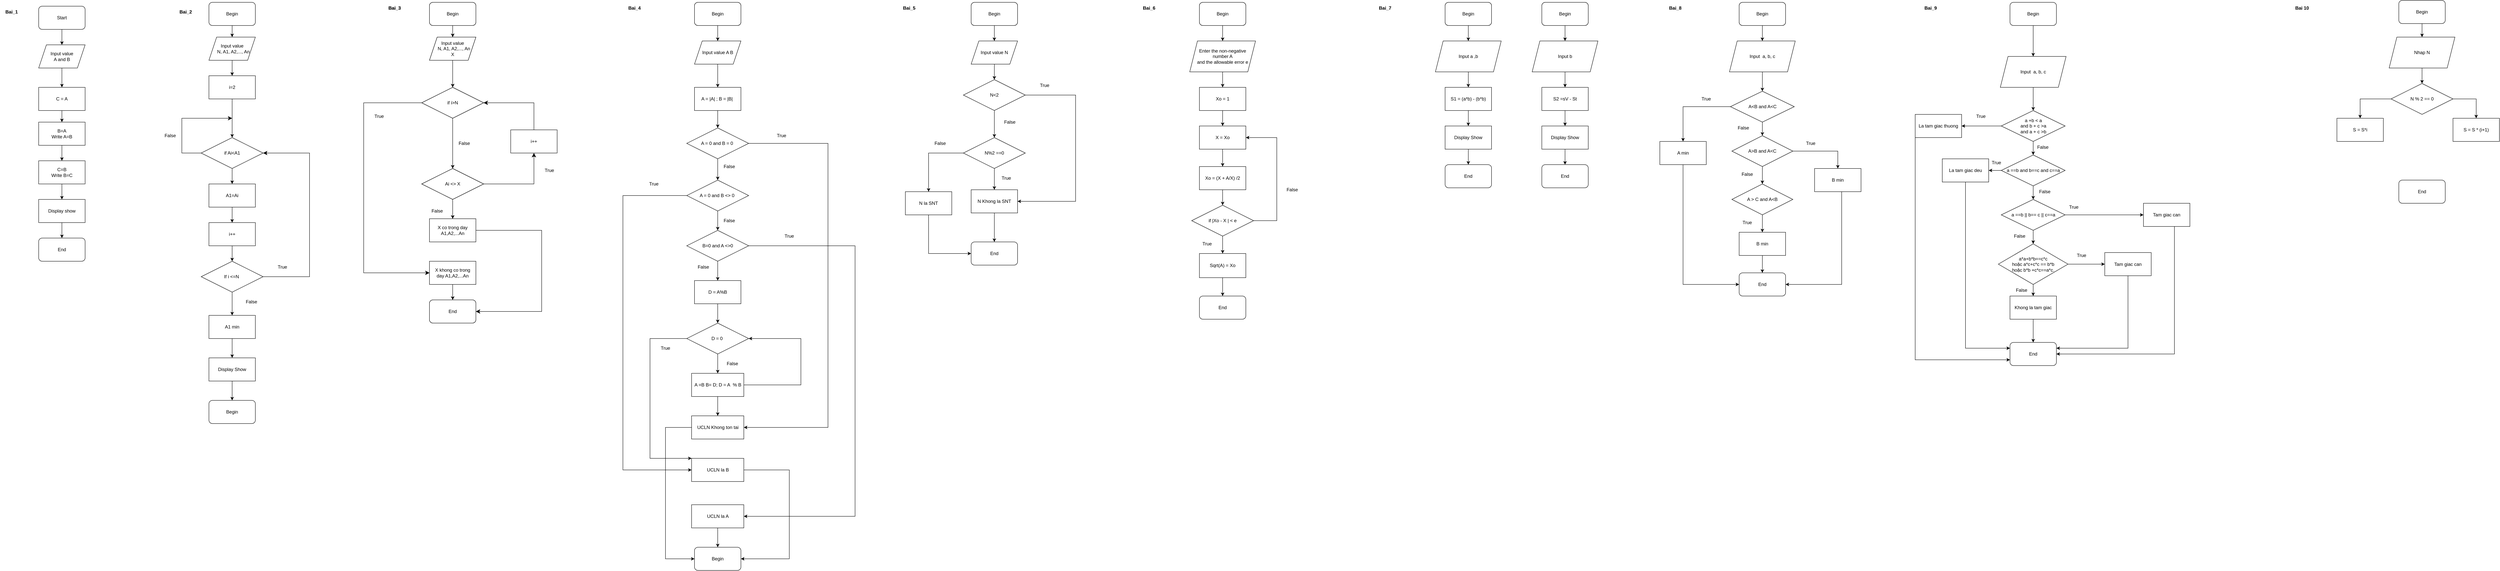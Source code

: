 <mxfile version="21.5.0" type="device">
  <diagram name="Page-1" id="_GeXhrVqvcRcMNuNsyg2">
    <mxGraphModel dx="773" dy="1813" grid="1" gridSize="10" guides="1" tooltips="1" connect="1" arrows="1" fold="1" page="1" pageScale="1" pageWidth="850" pageHeight="1100" math="0" shadow="0">
      <root>
        <mxCell id="0" />
        <mxCell id="1" parent="0" />
        <mxCell id="a6xr22fuvzh0sXfJEfzY-1" value="Start" style="rounded=1;whiteSpace=wrap;html=1;" parent="1" vertex="1">
          <mxGeometry x="310" y="10" width="120" height="60" as="geometry" />
        </mxCell>
        <mxCell id="a6xr22fuvzh0sXfJEfzY-2" value="Input value &lt;br&gt;A and B" style="shape=parallelogram;perimeter=parallelogramPerimeter;whiteSpace=wrap;html=1;fixedSize=1;" parent="1" vertex="1">
          <mxGeometry x="310" y="110" width="120" height="60" as="geometry" />
        </mxCell>
        <mxCell id="a6xr22fuvzh0sXfJEfzY-3" value="C = A" style="rounded=0;whiteSpace=wrap;html=1;" parent="1" vertex="1">
          <mxGeometry x="310" y="220" width="120" height="60" as="geometry" />
        </mxCell>
        <mxCell id="a6xr22fuvzh0sXfJEfzY-4" value="B=A&lt;br&gt;Write A=B" style="rounded=0;whiteSpace=wrap;html=1;" parent="1" vertex="1">
          <mxGeometry x="310" y="310" width="120" height="60" as="geometry" />
        </mxCell>
        <mxCell id="a6xr22fuvzh0sXfJEfzY-5" value="C=B&lt;br&gt;Write B=C" style="rounded=0;whiteSpace=wrap;html=1;" parent="1" vertex="1">
          <mxGeometry x="310" y="410" width="120" height="60" as="geometry" />
        </mxCell>
        <mxCell id="a6xr22fuvzh0sXfJEfzY-6" value="Display show" style="rounded=0;whiteSpace=wrap;html=1;" parent="1" vertex="1">
          <mxGeometry x="310" y="510" width="120" height="60" as="geometry" />
        </mxCell>
        <mxCell id="a6xr22fuvzh0sXfJEfzY-7" value="End" style="rounded=1;whiteSpace=wrap;html=1;" parent="1" vertex="1">
          <mxGeometry x="310" y="610" width="120" height="60" as="geometry" />
        </mxCell>
        <mxCell id="a6xr22fuvzh0sXfJEfzY-8" value="" style="endArrow=classic;html=1;rounded=0;exitX=0.5;exitY=1;exitDx=0;exitDy=0;entryX=0.5;entryY=0;entryDx=0;entryDy=0;" parent="1" source="a6xr22fuvzh0sXfJEfzY-1" target="a6xr22fuvzh0sXfJEfzY-2" edge="1">
          <mxGeometry width="50" height="50" relative="1" as="geometry">
            <mxPoint x="340" y="180" as="sourcePoint" />
            <mxPoint x="390" y="130" as="targetPoint" />
          </mxGeometry>
        </mxCell>
        <mxCell id="a6xr22fuvzh0sXfJEfzY-9" value="" style="endArrow=classic;html=1;rounded=0;exitX=0.5;exitY=1;exitDx=0;exitDy=0;entryX=0.5;entryY=0;entryDx=0;entryDy=0;" parent="1" source="a6xr22fuvzh0sXfJEfzY-2" target="a6xr22fuvzh0sXfJEfzY-3" edge="1">
          <mxGeometry width="50" height="50" relative="1" as="geometry">
            <mxPoint x="340" y="180" as="sourcePoint" />
            <mxPoint x="390" y="130" as="targetPoint" />
          </mxGeometry>
        </mxCell>
        <mxCell id="a6xr22fuvzh0sXfJEfzY-10" value="" style="endArrow=classic;html=1;rounded=0;exitX=0.5;exitY=1;exitDx=0;exitDy=0;entryX=0.5;entryY=0;entryDx=0;entryDy=0;" parent="1" source="a6xr22fuvzh0sXfJEfzY-3" target="a6xr22fuvzh0sXfJEfzY-4" edge="1">
          <mxGeometry width="50" height="50" relative="1" as="geometry">
            <mxPoint x="380" y="180" as="sourcePoint" />
            <mxPoint x="380" y="230" as="targetPoint" />
          </mxGeometry>
        </mxCell>
        <mxCell id="a6xr22fuvzh0sXfJEfzY-11" value="" style="endArrow=classic;html=1;rounded=0;exitX=0.5;exitY=1;exitDx=0;exitDy=0;entryX=0.5;entryY=0;entryDx=0;entryDy=0;" parent="1" source="a6xr22fuvzh0sXfJEfzY-4" target="a6xr22fuvzh0sXfJEfzY-5" edge="1">
          <mxGeometry width="50" height="50" relative="1" as="geometry">
            <mxPoint x="390" y="190" as="sourcePoint" />
            <mxPoint x="390" y="240" as="targetPoint" />
          </mxGeometry>
        </mxCell>
        <mxCell id="a6xr22fuvzh0sXfJEfzY-12" value="" style="endArrow=classic;html=1;rounded=0;exitX=0.5;exitY=1;exitDx=0;exitDy=0;" parent="1" source="a6xr22fuvzh0sXfJEfzY-5" target="a6xr22fuvzh0sXfJEfzY-6" edge="1">
          <mxGeometry width="50" height="50" relative="1" as="geometry">
            <mxPoint x="375" y="470" as="sourcePoint" />
            <mxPoint x="365" y="670" as="targetPoint" />
          </mxGeometry>
        </mxCell>
        <mxCell id="a6xr22fuvzh0sXfJEfzY-13" value="" style="endArrow=classic;html=1;rounded=0;entryX=0.5;entryY=0;entryDx=0;entryDy=0;" parent="1" source="a6xr22fuvzh0sXfJEfzY-6" target="a6xr22fuvzh0sXfJEfzY-7" edge="1">
          <mxGeometry width="50" height="50" relative="1" as="geometry">
            <mxPoint x="370" y="560" as="sourcePoint" />
            <mxPoint x="380" y="520" as="targetPoint" />
          </mxGeometry>
        </mxCell>
        <mxCell id="a6xr22fuvzh0sXfJEfzY-14" value="Begin" style="rounded=1;whiteSpace=wrap;html=1;" parent="1" vertex="1">
          <mxGeometry x="750" width="120" height="60" as="geometry" />
        </mxCell>
        <mxCell id="a6xr22fuvzh0sXfJEfzY-16" value="Input value&lt;br&gt;&amp;nbsp; N, A1, A2,..., An" style="shape=parallelogram;perimeter=parallelogramPerimeter;whiteSpace=wrap;html=1;fixedSize=1;" parent="1" vertex="1">
          <mxGeometry x="750" y="90" width="120" height="60" as="geometry" />
        </mxCell>
        <mxCell id="a6xr22fuvzh0sXfJEfzY-17" value="i=2" style="rounded=0;whiteSpace=wrap;html=1;" parent="1" vertex="1">
          <mxGeometry x="750" y="190" width="120" height="60" as="geometry" />
        </mxCell>
        <mxCell id="a6xr22fuvzh0sXfJEfzY-18" value="if Ai&amp;lt;A1" style="rhombus;whiteSpace=wrap;html=1;" parent="1" vertex="1">
          <mxGeometry x="730" y="350" width="160" height="80" as="geometry" />
        </mxCell>
        <mxCell id="a6xr22fuvzh0sXfJEfzY-19" value="A1=Ai" style="rounded=0;whiteSpace=wrap;html=1;" parent="1" vertex="1">
          <mxGeometry x="750" y="470" width="120" height="60" as="geometry" />
        </mxCell>
        <mxCell id="a6xr22fuvzh0sXfJEfzY-20" value="" style="edgeStyle=segmentEdgeStyle;endArrow=classic;html=1;curved=0;rounded=0;endSize=8;startSize=8;exitX=0;exitY=0.5;exitDx=0;exitDy=0;" parent="1" source="a6xr22fuvzh0sXfJEfzY-18" edge="1">
          <mxGeometry width="50" height="50" relative="1" as="geometry">
            <mxPoint x="900" y="550" as="sourcePoint" />
            <mxPoint x="810" y="300" as="targetPoint" />
            <Array as="points">
              <mxPoint x="680" y="390" />
              <mxPoint x="680" y="300" />
            </Array>
          </mxGeometry>
        </mxCell>
        <mxCell id="a6xr22fuvzh0sXfJEfzY-21" value="" style="endArrow=classic;html=1;rounded=0;exitX=0.5;exitY=1;exitDx=0;exitDy=0;entryX=0.5;entryY=0;entryDx=0;entryDy=0;" parent="1" source="a6xr22fuvzh0sXfJEfzY-17" target="a6xr22fuvzh0sXfJEfzY-18" edge="1">
          <mxGeometry width="50" height="50" relative="1" as="geometry">
            <mxPoint x="900" y="550" as="sourcePoint" />
            <mxPoint x="950" y="500" as="targetPoint" />
          </mxGeometry>
        </mxCell>
        <mxCell id="a6xr22fuvzh0sXfJEfzY-23" value="" style="endArrow=classic;html=1;rounded=0;exitX=0.5;exitY=1;exitDx=0;exitDy=0;entryX=0.5;entryY=0;entryDx=0;entryDy=0;" parent="1" source="a6xr22fuvzh0sXfJEfzY-14" target="a6xr22fuvzh0sXfJEfzY-16" edge="1">
          <mxGeometry width="50" height="50" relative="1" as="geometry">
            <mxPoint x="799.41" y="60" as="sourcePoint" />
            <mxPoint x="799" y="80" as="targetPoint" />
            <Array as="points" />
          </mxGeometry>
        </mxCell>
        <mxCell id="a6xr22fuvzh0sXfJEfzY-25" value="" style="endArrow=classic;html=1;rounded=0;exitX=0.5;exitY=1;exitDx=0;exitDy=0;entryX=0.5;entryY=0;entryDx=0;entryDy=0;" parent="1" source="a6xr22fuvzh0sXfJEfzY-16" target="a6xr22fuvzh0sXfJEfzY-17" edge="1">
          <mxGeometry width="50" height="50" relative="1" as="geometry">
            <mxPoint x="868.82" y="230" as="sourcePoint" />
            <mxPoint x="850" y="230" as="targetPoint" />
          </mxGeometry>
        </mxCell>
        <mxCell id="a6xr22fuvzh0sXfJEfzY-26" value="True" style="text;html=1;strokeColor=none;fillColor=none;align=center;verticalAlign=middle;whiteSpace=wrap;rounded=0;" parent="1" vertex="1">
          <mxGeometry x="1160" y="280" width="60" height="30" as="geometry" />
        </mxCell>
        <mxCell id="a6xr22fuvzh0sXfJEfzY-27" value="False" style="text;html=1;strokeColor=none;fillColor=none;align=center;verticalAlign=middle;whiteSpace=wrap;rounded=0;" parent="1" vertex="1">
          <mxGeometry x="620" y="330" width="60" height="30" as="geometry" />
        </mxCell>
        <mxCell id="a6xr22fuvzh0sXfJEfzY-30" value="" style="endArrow=classic;html=1;rounded=0;entryX=0.5;entryY=0;entryDx=0;entryDy=0;exitX=0.5;exitY=1;exitDx=0;exitDy=0;" parent="1" source="a6xr22fuvzh0sXfJEfzY-18" target="a6xr22fuvzh0sXfJEfzY-19" edge="1">
          <mxGeometry width="50" height="50" relative="1" as="geometry">
            <mxPoint x="810" y="440" as="sourcePoint" />
            <mxPoint x="820" y="360" as="targetPoint" />
          </mxGeometry>
        </mxCell>
        <mxCell id="a6xr22fuvzh0sXfJEfzY-31" value="i++" style="rounded=0;whiteSpace=wrap;html=1;" parent="1" vertex="1">
          <mxGeometry x="750" y="570" width="120" height="60" as="geometry" />
        </mxCell>
        <mxCell id="a6xr22fuvzh0sXfJEfzY-33" value="" style="endArrow=classic;html=1;rounded=0;exitX=0.5;exitY=1;exitDx=0;exitDy=0;entryX=0.5;entryY=0;entryDx=0;entryDy=0;" parent="1" source="a6xr22fuvzh0sXfJEfzY-19" target="a6xr22fuvzh0sXfJEfzY-31" edge="1">
          <mxGeometry width="50" height="50" relative="1" as="geometry">
            <mxPoint x="880" y="580" as="sourcePoint" />
            <mxPoint x="930" y="530" as="targetPoint" />
          </mxGeometry>
        </mxCell>
        <mxCell id="a6xr22fuvzh0sXfJEfzY-34" value="If i &amp;lt;=N&amp;nbsp;" style="rhombus;whiteSpace=wrap;html=1;" parent="1" vertex="1">
          <mxGeometry x="730" y="670" width="160" height="80" as="geometry" />
        </mxCell>
        <mxCell id="a6xr22fuvzh0sXfJEfzY-35" value="" style="edgeStyle=segmentEdgeStyle;endArrow=classic;html=1;curved=0;rounded=0;endSize=8;startSize=8;exitX=1;exitY=0.5;exitDx=0;exitDy=0;entryX=1;entryY=0.5;entryDx=0;entryDy=0;" parent="1" source="a6xr22fuvzh0sXfJEfzY-34" target="a6xr22fuvzh0sXfJEfzY-18" edge="1">
          <mxGeometry width="50" height="50" relative="1" as="geometry">
            <mxPoint x="740" y="400" as="sourcePoint" />
            <mxPoint x="820" y="310" as="targetPoint" />
            <Array as="points">
              <mxPoint x="1010" y="710" />
              <mxPoint x="1010" y="390" />
            </Array>
          </mxGeometry>
        </mxCell>
        <mxCell id="a6xr22fuvzh0sXfJEfzY-36" value="" style="endArrow=classic;html=1;rounded=0;entryX=0.5;entryY=0;entryDx=0;entryDy=0;exitX=0.5;exitY=1;exitDx=0;exitDy=0;" parent="1" source="a6xr22fuvzh0sXfJEfzY-31" target="a6xr22fuvzh0sXfJEfzY-34" edge="1">
          <mxGeometry width="50" height="50" relative="1" as="geometry">
            <mxPoint x="810" y="630" as="sourcePoint" />
            <mxPoint x="820" y="580" as="targetPoint" />
          </mxGeometry>
        </mxCell>
        <mxCell id="a6xr22fuvzh0sXfJEfzY-37" value="True" style="text;html=1;strokeColor=none;fillColor=none;align=center;verticalAlign=middle;whiteSpace=wrap;rounded=0;" parent="1" vertex="1">
          <mxGeometry x="910" y="670" width="60" height="30" as="geometry" />
        </mxCell>
        <mxCell id="a6xr22fuvzh0sXfJEfzY-38" value="" style="endArrow=classic;html=1;rounded=0;exitX=0.5;exitY=1;exitDx=0;exitDy=0;entryX=0.5;entryY=0;entryDx=0;entryDy=0;" parent="1" source="a6xr22fuvzh0sXfJEfzY-34" target="a6xr22fuvzh0sXfJEfzY-40" edge="1">
          <mxGeometry width="50" height="50" relative="1" as="geometry">
            <mxPoint x="880" y="580" as="sourcePoint" />
            <mxPoint x="810" y="810" as="targetPoint" />
          </mxGeometry>
        </mxCell>
        <mxCell id="a6xr22fuvzh0sXfJEfzY-39" value="False" style="text;html=1;strokeColor=none;fillColor=none;align=center;verticalAlign=middle;whiteSpace=wrap;rounded=0;" parent="1" vertex="1">
          <mxGeometry x="830" y="760" width="60" height="30" as="geometry" />
        </mxCell>
        <mxCell id="a6xr22fuvzh0sXfJEfzY-40" value="A1 min" style="rounded=0;whiteSpace=wrap;html=1;" parent="1" vertex="1">
          <mxGeometry x="750" y="810" width="120" height="60" as="geometry" />
        </mxCell>
        <mxCell id="a6xr22fuvzh0sXfJEfzY-41" value="Display Show" style="rounded=0;whiteSpace=wrap;html=1;" parent="1" vertex="1">
          <mxGeometry x="750" y="920" width="120" height="60" as="geometry" />
        </mxCell>
        <mxCell id="a6xr22fuvzh0sXfJEfzY-43" value="" style="endArrow=classic;html=1;rounded=0;exitX=0.5;exitY=1;exitDx=0;exitDy=0;entryX=0.5;entryY=0;entryDx=0;entryDy=0;" parent="1" source="a6xr22fuvzh0sXfJEfzY-40" target="a6xr22fuvzh0sXfJEfzY-41" edge="1">
          <mxGeometry width="50" height="50" relative="1" as="geometry">
            <mxPoint x="800" y="890" as="sourcePoint" />
            <mxPoint x="809" y="920" as="targetPoint" />
          </mxGeometry>
        </mxCell>
        <mxCell id="a6xr22fuvzh0sXfJEfzY-44" value="Begin" style="rounded=1;whiteSpace=wrap;html=1;" parent="1" vertex="1">
          <mxGeometry x="750" y="1030" width="120" height="60" as="geometry" />
        </mxCell>
        <mxCell id="a6xr22fuvzh0sXfJEfzY-45" value="" style="endArrow=classic;html=1;rounded=0;entryX=0.5;entryY=0;entryDx=0;entryDy=0;exitX=0.5;exitY=1;exitDx=0;exitDy=0;" parent="1" source="a6xr22fuvzh0sXfJEfzY-41" target="a6xr22fuvzh0sXfJEfzY-44" edge="1">
          <mxGeometry width="50" height="50" relative="1" as="geometry">
            <mxPoint x="790" y="1010" as="sourcePoint" />
            <mxPoint x="820" y="930" as="targetPoint" />
          </mxGeometry>
        </mxCell>
        <mxCell id="uwZ-2qiP55bfp3JfbwUp-1" value="&lt;b&gt;Bai_1&lt;/b&gt;" style="text;html=1;strokeColor=none;fillColor=none;align=center;verticalAlign=middle;whiteSpace=wrap;rounded=0;" parent="1" vertex="1">
          <mxGeometry x="210" y="10" width="60" height="30" as="geometry" />
        </mxCell>
        <mxCell id="uwZ-2qiP55bfp3JfbwUp-2" value="&lt;b&gt;Bai_2&lt;/b&gt;" style="text;html=1;strokeColor=none;fillColor=none;align=center;verticalAlign=middle;whiteSpace=wrap;rounded=0;" parent="1" vertex="1">
          <mxGeometry x="660" y="10" width="60" height="30" as="geometry" />
        </mxCell>
        <mxCell id="uwZ-2qiP55bfp3JfbwUp-3" value="&lt;b&gt;Bai_3&lt;br&gt;&lt;/b&gt;" style="text;html=1;strokeColor=none;fillColor=none;align=center;verticalAlign=middle;whiteSpace=wrap;rounded=0;" parent="1" vertex="1">
          <mxGeometry x="1200" width="60" height="30" as="geometry" />
        </mxCell>
        <mxCell id="zzyeZTJjTPs8C7n5V_80-1" value="&lt;b&gt;Bai_3&lt;br&gt;&lt;/b&gt;" style="text;html=1;strokeColor=none;fillColor=none;align=center;verticalAlign=middle;whiteSpace=wrap;rounded=0;" parent="1" vertex="1">
          <mxGeometry x="1200" width="60" height="30" as="geometry" />
        </mxCell>
        <mxCell id="uwZ-2qiP55bfp3JfbwUp-4" value="Begin" style="rounded=1;whiteSpace=wrap;html=1;" parent="1" vertex="1">
          <mxGeometry x="1320" width="120" height="60" as="geometry" />
        </mxCell>
        <mxCell id="zzyeZTJjTPs8C7n5V_80-2" value="Begin" style="rounded=1;whiteSpace=wrap;html=1;" parent="1" vertex="1">
          <mxGeometry x="1320" width="120" height="60" as="geometry" />
        </mxCell>
        <mxCell id="uwZ-2qiP55bfp3JfbwUp-5" value="Input value&lt;br&gt;&amp;nbsp; N, A1, A2,..., An&lt;br&gt;X" style="shape=parallelogram;perimeter=parallelogramPerimeter;whiteSpace=wrap;html=1;fixedSize=1;" parent="1" vertex="1">
          <mxGeometry x="1320" y="90" width="120" height="60" as="geometry" />
        </mxCell>
        <mxCell id="zzyeZTJjTPs8C7n5V_80-3" value="Input value&lt;br&gt;&amp;nbsp; N, A1, A2,..., An&lt;br&gt;X" style="shape=parallelogram;perimeter=parallelogramPerimeter;whiteSpace=wrap;html=1;fixedSize=1;" parent="1" vertex="1">
          <mxGeometry x="1320" y="90" width="120" height="60" as="geometry" />
        </mxCell>
        <mxCell id="uwZ-2qiP55bfp3JfbwUp-6" value="" style="endArrow=classic;html=1;rounded=0;exitX=0.5;exitY=1;exitDx=0;exitDy=0;" parent="1" source="uwZ-2qiP55bfp3JfbwUp-4" target="uwZ-2qiP55bfp3JfbwUp-5" edge="1">
          <mxGeometry width="50" height="50" relative="1" as="geometry">
            <mxPoint x="1240" y="80" as="sourcePoint" />
            <mxPoint x="820" y="100" as="targetPoint" />
            <Array as="points" />
          </mxGeometry>
        </mxCell>
        <mxCell id="zzyeZTJjTPs8C7n5V_80-4" value="" style="endArrow=classic;html=1;rounded=0;exitX=0.5;exitY=1;exitDx=0;exitDy=0;" parent="1" source="zzyeZTJjTPs8C7n5V_80-2" target="zzyeZTJjTPs8C7n5V_80-3" edge="1">
          <mxGeometry width="50" height="50" relative="1" as="geometry">
            <mxPoint x="1240" y="80" as="sourcePoint" />
            <mxPoint x="820" y="100" as="targetPoint" />
            <Array as="points" />
          </mxGeometry>
        </mxCell>
        <mxCell id="uwZ-2qiP55bfp3JfbwUp-7" value="if i&amp;gt;N" style="rhombus;whiteSpace=wrap;html=1;" parent="1" vertex="1">
          <mxGeometry x="1300" y="220" width="160" height="80" as="geometry" />
        </mxCell>
        <mxCell id="zzyeZTJjTPs8C7n5V_80-5" value="if i&amp;gt;N" style="rhombus;whiteSpace=wrap;html=1;" parent="1" vertex="1">
          <mxGeometry x="1300" y="220" width="160" height="80" as="geometry" />
        </mxCell>
        <mxCell id="uwZ-2qiP55bfp3JfbwUp-8" value="Ai &amp;lt;&amp;gt; X" style="rhombus;whiteSpace=wrap;html=1;" parent="1" vertex="1">
          <mxGeometry x="1300" y="430" width="160" height="80" as="geometry" />
        </mxCell>
        <mxCell id="zzyeZTJjTPs8C7n5V_80-6" value="Ai &amp;lt;&amp;gt; X" style="rhombus;whiteSpace=wrap;html=1;" parent="1" vertex="1">
          <mxGeometry x="1300" y="430" width="160" height="80" as="geometry" />
        </mxCell>
        <mxCell id="uwZ-2qiP55bfp3JfbwUp-9" value="" style="edgeStyle=segmentEdgeStyle;endArrow=classic;html=1;curved=0;rounded=0;endSize=8;startSize=8;entryX=0;entryY=0.5;entryDx=0;entryDy=0;" parent="1" source="uwZ-2qiP55bfp3JfbwUp-7" target="uwZ-2qiP55bfp3JfbwUp-16" edge="1">
          <mxGeometry width="50" height="50" relative="1" as="geometry">
            <mxPoint x="1000" y="560" as="sourcePoint" />
            <mxPoint x="1300" y="880" as="targetPoint" />
            <Array as="points">
              <mxPoint x="1150" y="260" />
              <mxPoint x="1150" y="700" />
            </Array>
          </mxGeometry>
        </mxCell>
        <mxCell id="zzyeZTJjTPs8C7n5V_80-9" value="" style="edgeStyle=segmentEdgeStyle;endArrow=classic;html=1;curved=0;rounded=0;endSize=8;startSize=8;entryX=0;entryY=0.5;entryDx=0;entryDy=0;" parent="1" source="zzyeZTJjTPs8C7n5V_80-5" target="zzyeZTJjTPs8C7n5V_80-18" edge="1">
          <mxGeometry width="50" height="50" relative="1" as="geometry">
            <mxPoint x="1000" y="560" as="sourcePoint" />
            <mxPoint x="1300" y="880" as="targetPoint" />
            <Array as="points">
              <mxPoint x="1150" y="260" />
              <mxPoint x="1150" y="700" />
            </Array>
          </mxGeometry>
        </mxCell>
        <mxCell id="uwZ-2qiP55bfp3JfbwUp-10" value="i++" style="rounded=0;whiteSpace=wrap;html=1;" parent="1" vertex="1">
          <mxGeometry x="1530" y="330" width="120" height="60" as="geometry" />
        </mxCell>
        <mxCell id="zzyeZTJjTPs8C7n5V_80-12" value="i++" style="rounded=0;whiteSpace=wrap;html=1;" parent="1" vertex="1">
          <mxGeometry x="1530" y="330" width="120" height="60" as="geometry" />
        </mxCell>
        <mxCell id="uwZ-2qiP55bfp3JfbwUp-11" value="" style="edgeStyle=segmentEdgeStyle;endArrow=classic;html=1;curved=0;rounded=0;endSize=8;startSize=8;entryX=0.5;entryY=1;entryDx=0;entryDy=0;exitX=1;exitY=0.5;exitDx=0;exitDy=0;" parent="1" source="uwZ-2qiP55bfp3JfbwUp-8" target="uwZ-2qiP55bfp3JfbwUp-10" edge="1">
          <mxGeometry width="50" height="50" relative="1" as="geometry">
            <mxPoint x="1420" y="440" as="sourcePoint" />
            <mxPoint x="1470" y="390" as="targetPoint" />
          </mxGeometry>
        </mxCell>
        <mxCell id="zzyeZTJjTPs8C7n5V_80-13" value="" style="edgeStyle=segmentEdgeStyle;endArrow=classic;html=1;curved=0;rounded=0;endSize=8;startSize=8;entryX=0.5;entryY=1;entryDx=0;entryDy=0;exitX=1;exitY=0.5;exitDx=0;exitDy=0;" parent="1" source="zzyeZTJjTPs8C7n5V_80-6" target="zzyeZTJjTPs8C7n5V_80-12" edge="1">
          <mxGeometry width="50" height="50" relative="1" as="geometry">
            <mxPoint x="1420" y="440" as="sourcePoint" />
            <mxPoint x="1470" y="390" as="targetPoint" />
          </mxGeometry>
        </mxCell>
        <mxCell id="uwZ-2qiP55bfp3JfbwUp-12" value="" style="edgeStyle=segmentEdgeStyle;endArrow=classic;html=1;curved=0;rounded=0;endSize=8;startSize=8;exitX=0.5;exitY=0;exitDx=0;exitDy=0;entryX=1;entryY=0.5;entryDx=0;entryDy=0;" parent="1" source="uwZ-2qiP55bfp3JfbwUp-10" target="uwZ-2qiP55bfp3JfbwUp-7" edge="1">
          <mxGeometry width="50" height="50" relative="1" as="geometry">
            <mxPoint x="1420" y="440" as="sourcePoint" />
            <mxPoint x="1470" y="390" as="targetPoint" />
            <Array as="points">
              <mxPoint x="1590" y="260" />
            </Array>
          </mxGeometry>
        </mxCell>
        <mxCell id="zzyeZTJjTPs8C7n5V_80-14" value="" style="edgeStyle=segmentEdgeStyle;endArrow=classic;html=1;curved=0;rounded=0;endSize=8;startSize=8;exitX=0.5;exitY=0;exitDx=0;exitDy=0;entryX=1;entryY=0.5;entryDx=0;entryDy=0;" parent="1" source="zzyeZTJjTPs8C7n5V_80-12" target="zzyeZTJjTPs8C7n5V_80-5" edge="1">
          <mxGeometry width="50" height="50" relative="1" as="geometry">
            <mxPoint x="1420" y="440" as="sourcePoint" />
            <mxPoint x="1470" y="390" as="targetPoint" />
            <Array as="points">
              <mxPoint x="1590" y="260" />
            </Array>
          </mxGeometry>
        </mxCell>
        <mxCell id="uwZ-2qiP55bfp3JfbwUp-13" value="" style="endArrow=classic;html=1;rounded=0;exitX=0.5;exitY=1;exitDx=0;exitDy=0;entryX=0.5;entryY=0;entryDx=0;entryDy=0;" parent="1" source="uwZ-2qiP55bfp3JfbwUp-7" target="uwZ-2qiP55bfp3JfbwUp-8" edge="1">
          <mxGeometry width="50" height="50" relative="1" as="geometry">
            <mxPoint x="1420" y="440" as="sourcePoint" />
            <mxPoint x="1470" y="390" as="targetPoint" />
          </mxGeometry>
        </mxCell>
        <mxCell id="zzyeZTJjTPs8C7n5V_80-15" value="" style="endArrow=classic;html=1;rounded=0;exitX=0.5;exitY=1;exitDx=0;exitDy=0;entryX=0.5;entryY=0;entryDx=0;entryDy=0;" parent="1" source="zzyeZTJjTPs8C7n5V_80-5" target="zzyeZTJjTPs8C7n5V_80-6" edge="1">
          <mxGeometry width="50" height="50" relative="1" as="geometry">
            <mxPoint x="1420" y="440" as="sourcePoint" />
            <mxPoint x="1470" y="390" as="targetPoint" />
          </mxGeometry>
        </mxCell>
        <mxCell id="uwZ-2qiP55bfp3JfbwUp-14" value="" style="endArrow=classic;html=1;rounded=0;exitX=0.5;exitY=1;exitDx=0;exitDy=0;" parent="1" source="uwZ-2qiP55bfp3JfbwUp-5" target="uwZ-2qiP55bfp3JfbwUp-7" edge="1">
          <mxGeometry width="50" height="50" relative="1" as="geometry">
            <mxPoint x="1390" y="70" as="sourcePoint" />
            <mxPoint x="1390" y="100" as="targetPoint" />
            <Array as="points" />
          </mxGeometry>
        </mxCell>
        <mxCell id="zzyeZTJjTPs8C7n5V_80-16" value="" style="endArrow=classic;html=1;rounded=0;exitX=0.5;exitY=1;exitDx=0;exitDy=0;" parent="1" source="zzyeZTJjTPs8C7n5V_80-3" target="zzyeZTJjTPs8C7n5V_80-5" edge="1">
          <mxGeometry width="50" height="50" relative="1" as="geometry">
            <mxPoint x="1390" y="70" as="sourcePoint" />
            <mxPoint x="1390" y="100" as="targetPoint" />
            <Array as="points" />
          </mxGeometry>
        </mxCell>
        <mxCell id="uwZ-2qiP55bfp3JfbwUp-15" value="X co trong day A1,A2,...An" style="rounded=0;whiteSpace=wrap;html=1;" parent="1" vertex="1">
          <mxGeometry x="1320" y="560" width="120" height="60" as="geometry" />
        </mxCell>
        <mxCell id="zzyeZTJjTPs8C7n5V_80-17" value="X co trong day A1,A2,...An" style="rounded=0;whiteSpace=wrap;html=1;" parent="1" vertex="1">
          <mxGeometry x="1320" y="560" width="120" height="60" as="geometry" />
        </mxCell>
        <mxCell id="uwZ-2qiP55bfp3JfbwUp-16" value="X khong co trong &lt;br&gt;day A1,A2,...An" style="rounded=0;whiteSpace=wrap;html=1;" parent="1" vertex="1">
          <mxGeometry x="1320" y="670" width="120" height="60" as="geometry" />
        </mxCell>
        <mxCell id="zzyeZTJjTPs8C7n5V_80-18" value="X khong co trong &lt;br&gt;day A1,A2,...An" style="rounded=0;whiteSpace=wrap;html=1;" parent="1" vertex="1">
          <mxGeometry x="1320" y="670" width="120" height="60" as="geometry" />
        </mxCell>
        <mxCell id="uwZ-2qiP55bfp3JfbwUp-17" value="" style="endArrow=classic;html=1;rounded=0;entryX=0.5;entryY=0;entryDx=0;entryDy=0;" parent="1" target="uwZ-2qiP55bfp3JfbwUp-15" edge="1">
          <mxGeometry width="50" height="50" relative="1" as="geometry">
            <mxPoint x="1380" y="510" as="sourcePoint" />
            <mxPoint x="1390" y="440" as="targetPoint" />
          </mxGeometry>
        </mxCell>
        <mxCell id="zzyeZTJjTPs8C7n5V_80-19" value="" style="endArrow=classic;html=1;rounded=0;entryX=0.5;entryY=0;entryDx=0;entryDy=0;" parent="1" target="zzyeZTJjTPs8C7n5V_80-17" edge="1">
          <mxGeometry width="50" height="50" relative="1" as="geometry">
            <mxPoint x="1380" y="510" as="sourcePoint" />
            <mxPoint x="1390" y="440" as="targetPoint" />
          </mxGeometry>
        </mxCell>
        <mxCell id="uwZ-2qiP55bfp3JfbwUp-18" value="End" style="rounded=1;whiteSpace=wrap;html=1;" parent="1" vertex="1">
          <mxGeometry x="1320" y="770" width="120" height="60" as="geometry" />
        </mxCell>
        <mxCell id="zzyeZTJjTPs8C7n5V_80-22" value="End" style="rounded=1;whiteSpace=wrap;html=1;" parent="1" vertex="1">
          <mxGeometry x="1320" y="770" width="120" height="60" as="geometry" />
        </mxCell>
        <mxCell id="uwZ-2qiP55bfp3JfbwUp-19" value="" style="edgeStyle=segmentEdgeStyle;endArrow=classic;html=1;curved=0;rounded=0;endSize=8;startSize=8;entryX=1;entryY=0.5;entryDx=0;entryDy=0;exitX=1;exitY=0.5;exitDx=0;exitDy=0;" parent="1" source="uwZ-2qiP55bfp3JfbwUp-15" target="uwZ-2qiP55bfp3JfbwUp-18" edge="1">
          <mxGeometry width="50" height="50" relative="1" as="geometry">
            <mxPoint x="1680" y="650" as="sourcePoint" />
            <mxPoint x="1470" y="780" as="targetPoint" />
            <Array as="points">
              <mxPoint x="1610" y="590" />
              <mxPoint x="1610" y="800" />
            </Array>
          </mxGeometry>
        </mxCell>
        <mxCell id="zzyeZTJjTPs8C7n5V_80-23" value="" style="edgeStyle=segmentEdgeStyle;endArrow=classic;html=1;curved=0;rounded=0;endSize=8;startSize=8;entryX=1;entryY=0.5;entryDx=0;entryDy=0;exitX=1;exitY=0.5;exitDx=0;exitDy=0;" parent="1" source="zzyeZTJjTPs8C7n5V_80-17" target="zzyeZTJjTPs8C7n5V_80-22" edge="1">
          <mxGeometry width="50" height="50" relative="1" as="geometry">
            <mxPoint x="1680" y="650" as="sourcePoint" />
            <mxPoint x="1470" y="780" as="targetPoint" />
            <Array as="points">
              <mxPoint x="1610" y="590" />
              <mxPoint x="1610" y="800" />
            </Array>
          </mxGeometry>
        </mxCell>
        <mxCell id="uwZ-2qiP55bfp3JfbwUp-20" value="" style="endArrow=classic;html=1;rounded=0;entryX=0.5;entryY=0;entryDx=0;entryDy=0;exitX=0.5;exitY=1;exitDx=0;exitDy=0;" parent="1" source="uwZ-2qiP55bfp3JfbwUp-16" target="uwZ-2qiP55bfp3JfbwUp-18" edge="1">
          <mxGeometry width="50" height="50" relative="1" as="geometry">
            <mxPoint x="1390" y="520" as="sourcePoint" />
            <mxPoint x="1390" y="570" as="targetPoint" />
          </mxGeometry>
        </mxCell>
        <mxCell id="zzyeZTJjTPs8C7n5V_80-24" value="" style="endArrow=classic;html=1;rounded=0;entryX=0.5;entryY=0;entryDx=0;entryDy=0;exitX=0.5;exitY=1;exitDx=0;exitDy=0;" parent="1" source="zzyeZTJjTPs8C7n5V_80-18" target="zzyeZTJjTPs8C7n5V_80-22" edge="1">
          <mxGeometry width="50" height="50" relative="1" as="geometry">
            <mxPoint x="1390" y="520" as="sourcePoint" />
            <mxPoint x="1390" y="570" as="targetPoint" />
          </mxGeometry>
        </mxCell>
        <mxCell id="uwZ-2qiP55bfp3JfbwUp-21" value="False" style="text;html=1;strokeColor=none;fillColor=none;align=center;verticalAlign=middle;whiteSpace=wrap;rounded=0;" parent="1" vertex="1">
          <mxGeometry x="1380" y="350" width="60" height="30" as="geometry" />
        </mxCell>
        <mxCell id="uwZ-2qiP55bfp3JfbwUp-22" value="True" style="text;html=1;strokeColor=none;fillColor=none;align=center;verticalAlign=middle;whiteSpace=wrap;rounded=0;" parent="1" vertex="1">
          <mxGeometry x="1600" y="420" width="60" height="30" as="geometry" />
        </mxCell>
        <mxCell id="uwZ-2qiP55bfp3JfbwUp-23" value="False" style="text;html=1;strokeColor=none;fillColor=none;align=center;verticalAlign=middle;whiteSpace=wrap;rounded=0;" parent="1" vertex="1">
          <mxGeometry x="1310" y="525" width="60" height="30" as="geometry" />
        </mxCell>
        <mxCell id="uwZ-2qiP55bfp3JfbwUp-24" value="&lt;b&gt;Bai_4&lt;br&gt;&lt;/b&gt;" style="text;html=1;strokeColor=none;fillColor=none;align=center;verticalAlign=middle;whiteSpace=wrap;rounded=0;" parent="1" vertex="1">
          <mxGeometry x="1820" width="60" height="30" as="geometry" />
        </mxCell>
        <mxCell id="uwZ-2qiP55bfp3JfbwUp-25" value="Begin" style="rounded=1;whiteSpace=wrap;html=1;" parent="1" vertex="1">
          <mxGeometry x="2005" width="120" height="60" as="geometry" />
        </mxCell>
        <mxCell id="uwZ-2qiP55bfp3JfbwUp-26" value="Begin" style="rounded=1;whiteSpace=wrap;html=1;" parent="1" vertex="1">
          <mxGeometry x="2005" width="120" height="60" as="geometry" />
        </mxCell>
        <mxCell id="uwZ-2qiP55bfp3JfbwUp-28" value="" style="endArrow=classic;html=1;rounded=0;exitX=0.5;exitY=1;exitDx=0;exitDy=0;entryX=0.5;entryY=0;entryDx=0;entryDy=0;" parent="1" source="uwZ-2qiP55bfp3JfbwUp-26" target="uwZ-2qiP55bfp3JfbwUp-29" edge="1">
          <mxGeometry width="50" height="50" relative="1" as="geometry">
            <mxPoint x="1925" y="80" as="sourcePoint" />
            <mxPoint x="2065" y="90" as="targetPoint" />
            <Array as="points" />
          </mxGeometry>
        </mxCell>
        <mxCell id="uwZ-2qiP55bfp3JfbwUp-34" value="" style="edgeStyle=orthogonalEdgeStyle;rounded=0;orthogonalLoop=1;jettySize=auto;html=1;" parent="1" source="uwZ-2qiP55bfp3JfbwUp-29" target="uwZ-2qiP55bfp3JfbwUp-32" edge="1">
          <mxGeometry relative="1" as="geometry" />
        </mxCell>
        <mxCell id="uwZ-2qiP55bfp3JfbwUp-29" value="Input value A B" style="shape=parallelogram;perimeter=parallelogramPerimeter;whiteSpace=wrap;html=1;fixedSize=1;" parent="1" vertex="1">
          <mxGeometry x="2005" y="100" width="120" height="60" as="geometry" />
        </mxCell>
        <mxCell id="uwZ-2qiP55bfp3JfbwUp-36" value="" style="edgeStyle=orthogonalEdgeStyle;rounded=0;orthogonalLoop=1;jettySize=auto;html=1;" parent="1" source="uwZ-2qiP55bfp3JfbwUp-32" target="uwZ-2qiP55bfp3JfbwUp-35" edge="1">
          <mxGeometry relative="1" as="geometry" />
        </mxCell>
        <mxCell id="uwZ-2qiP55bfp3JfbwUp-32" value="A = |A| ; B = |B|&amp;nbsp;" style="rounded=0;whiteSpace=wrap;html=1;" parent="1" vertex="1">
          <mxGeometry x="2005" y="220" width="120" height="60" as="geometry" />
        </mxCell>
        <mxCell id="uwZ-2qiP55bfp3JfbwUp-38" value="" style="edgeStyle=orthogonalEdgeStyle;rounded=0;orthogonalLoop=1;jettySize=auto;html=1;" parent="1" source="uwZ-2qiP55bfp3JfbwUp-35" target="uwZ-2qiP55bfp3JfbwUp-37" edge="1">
          <mxGeometry relative="1" as="geometry" />
        </mxCell>
        <mxCell id="uwZ-2qiP55bfp3JfbwUp-59" style="edgeStyle=orthogonalEdgeStyle;rounded=0;orthogonalLoop=1;jettySize=auto;html=1;entryX=1;entryY=0.5;entryDx=0;entryDy=0;" parent="1" source="uwZ-2qiP55bfp3JfbwUp-35" target="uwZ-2qiP55bfp3JfbwUp-50" edge="1">
          <mxGeometry relative="1" as="geometry">
            <mxPoint x="2448.571" y="780" as="targetPoint" />
            <Array as="points">
              <mxPoint x="2350" y="365" />
              <mxPoint x="2350" y="1100" />
            </Array>
          </mxGeometry>
        </mxCell>
        <mxCell id="uwZ-2qiP55bfp3JfbwUp-35" value="A = 0 and B = 0&amp;nbsp;" style="rhombus;whiteSpace=wrap;html=1;" parent="1" vertex="1">
          <mxGeometry x="1985" y="325" width="160" height="80" as="geometry" />
        </mxCell>
        <mxCell id="uwZ-2qiP55bfp3JfbwUp-40" value="" style="edgeStyle=orthogonalEdgeStyle;rounded=0;orthogonalLoop=1;jettySize=auto;html=1;" parent="1" source="uwZ-2qiP55bfp3JfbwUp-37" target="uwZ-2qiP55bfp3JfbwUp-39" edge="1">
          <mxGeometry relative="1" as="geometry" />
        </mxCell>
        <mxCell id="uwZ-2qiP55bfp3JfbwUp-37" value="A = 0 and B &amp;lt;&amp;gt; 0&amp;nbsp;" style="rhombus;whiteSpace=wrap;html=1;" parent="1" vertex="1">
          <mxGeometry x="1985" y="460" width="160" height="80" as="geometry" />
        </mxCell>
        <mxCell id="uwZ-2qiP55bfp3JfbwUp-42" value="" style="edgeStyle=orthogonalEdgeStyle;rounded=0;orthogonalLoop=1;jettySize=auto;html=1;" parent="1" source="uwZ-2qiP55bfp3JfbwUp-39" target="uwZ-2qiP55bfp3JfbwUp-41" edge="1">
          <mxGeometry relative="1" as="geometry" />
        </mxCell>
        <mxCell id="uwZ-2qiP55bfp3JfbwUp-61" style="edgeStyle=orthogonalEdgeStyle;rounded=0;orthogonalLoop=1;jettySize=auto;html=1;entryX=1;entryY=0.5;entryDx=0;entryDy=0;" parent="1" source="uwZ-2qiP55bfp3JfbwUp-39" target="uwZ-2qiP55bfp3JfbwUp-53" edge="1">
          <mxGeometry relative="1" as="geometry">
            <mxPoint x="2520" y="1170" as="targetPoint" />
            <Array as="points">
              <mxPoint x="2420" y="630" />
              <mxPoint x="2420" y="1330" />
            </Array>
          </mxGeometry>
        </mxCell>
        <mxCell id="uwZ-2qiP55bfp3JfbwUp-39" value="B=0 and A &amp;lt;&amp;gt;0" style="rhombus;whiteSpace=wrap;html=1;" parent="1" vertex="1">
          <mxGeometry x="1985" y="590" width="160" height="80" as="geometry" />
        </mxCell>
        <mxCell id="uwZ-2qiP55bfp3JfbwUp-44" value="" style="edgeStyle=orthogonalEdgeStyle;rounded=0;orthogonalLoop=1;jettySize=auto;html=1;" parent="1" source="uwZ-2qiP55bfp3JfbwUp-41" target="uwZ-2qiP55bfp3JfbwUp-43" edge="1">
          <mxGeometry relative="1" as="geometry" />
        </mxCell>
        <mxCell id="uwZ-2qiP55bfp3JfbwUp-41" value="D = A%B" style="rounded=0;whiteSpace=wrap;html=1;" parent="1" vertex="1">
          <mxGeometry x="2005" y="720" width="120" height="60" as="geometry" />
        </mxCell>
        <mxCell id="uwZ-2qiP55bfp3JfbwUp-46" value="" style="edgeStyle=orthogonalEdgeStyle;rounded=0;orthogonalLoop=1;jettySize=auto;html=1;" parent="1" source="uwZ-2qiP55bfp3JfbwUp-43" target="uwZ-2qiP55bfp3JfbwUp-45" edge="1">
          <mxGeometry relative="1" as="geometry" />
        </mxCell>
        <mxCell id="uwZ-2qiP55bfp3JfbwUp-68" style="edgeStyle=orthogonalEdgeStyle;rounded=0;orthogonalLoop=1;jettySize=auto;html=1;entryX=0;entryY=0;entryDx=0;entryDy=0;" parent="1" source="uwZ-2qiP55bfp3JfbwUp-43" target="uwZ-2qiP55bfp3JfbwUp-52" edge="1">
          <mxGeometry relative="1" as="geometry">
            <Array as="points">
              <mxPoint x="1890" y="870" />
              <mxPoint x="1890" y="1180" />
            </Array>
          </mxGeometry>
        </mxCell>
        <mxCell id="uwZ-2qiP55bfp3JfbwUp-43" value="D = 0&amp;nbsp;" style="rhombus;whiteSpace=wrap;html=1;" parent="1" vertex="1">
          <mxGeometry x="1985" y="830" width="160" height="80" as="geometry" />
        </mxCell>
        <mxCell id="uwZ-2qiP55bfp3JfbwUp-51" value="" style="edgeStyle=orthogonalEdgeStyle;rounded=0;orthogonalLoop=1;jettySize=auto;html=1;" parent="1" source="uwZ-2qiP55bfp3JfbwUp-45" target="uwZ-2qiP55bfp3JfbwUp-50" edge="1">
          <mxGeometry relative="1" as="geometry" />
        </mxCell>
        <mxCell id="uwZ-2qiP55bfp3JfbwUp-58" style="edgeStyle=orthogonalEdgeStyle;rounded=0;orthogonalLoop=1;jettySize=auto;html=1;entryX=1;entryY=0.5;entryDx=0;entryDy=0;exitX=1;exitY=0.5;exitDx=0;exitDy=0;" parent="1" source="uwZ-2qiP55bfp3JfbwUp-45" target="uwZ-2qiP55bfp3JfbwUp-43" edge="1">
          <mxGeometry relative="1" as="geometry">
            <Array as="points">
              <mxPoint x="2280" y="990" />
              <mxPoint x="2280" y="870" />
            </Array>
          </mxGeometry>
        </mxCell>
        <mxCell id="uwZ-2qiP55bfp3JfbwUp-45" value="A =B B= D; D = A&amp;nbsp; % B" style="rounded=0;whiteSpace=wrap;html=1;" parent="1" vertex="1">
          <mxGeometry x="1997.5" y="960" width="135" height="60" as="geometry" />
        </mxCell>
        <mxCell id="uwZ-2qiP55bfp3JfbwUp-57" style="edgeStyle=orthogonalEdgeStyle;rounded=0;orthogonalLoop=1;jettySize=auto;html=1;entryX=0;entryY=0.5;entryDx=0;entryDy=0;" parent="1" source="uwZ-2qiP55bfp3JfbwUp-50" target="uwZ-2qiP55bfp3JfbwUp-54" edge="1">
          <mxGeometry relative="1" as="geometry">
            <Array as="points">
              <mxPoint x="1930" y="1100" />
              <mxPoint x="1930" y="1440" />
            </Array>
          </mxGeometry>
        </mxCell>
        <mxCell id="uwZ-2qiP55bfp3JfbwUp-50" value="UCLN Khong ton tai" style="rounded=0;whiteSpace=wrap;html=1;" parent="1" vertex="1">
          <mxGeometry x="1997.5" y="1070" width="135" height="60" as="geometry" />
        </mxCell>
        <mxCell id="uwZ-2qiP55bfp3JfbwUp-56" style="edgeStyle=orthogonalEdgeStyle;rounded=0;orthogonalLoop=1;jettySize=auto;html=1;entryX=1;entryY=0.5;entryDx=0;entryDy=0;" parent="1" source="uwZ-2qiP55bfp3JfbwUp-52" target="uwZ-2qiP55bfp3JfbwUp-54" edge="1">
          <mxGeometry relative="1" as="geometry">
            <Array as="points">
              <mxPoint x="2250" y="1210" />
              <mxPoint x="2250" y="1440" />
            </Array>
          </mxGeometry>
        </mxCell>
        <mxCell id="uwZ-2qiP55bfp3JfbwUp-52" value="UCLN la B" style="rounded=0;whiteSpace=wrap;html=1;" parent="1" vertex="1">
          <mxGeometry x="1997.5" y="1180" width="135" height="60" as="geometry" />
        </mxCell>
        <mxCell id="uwZ-2qiP55bfp3JfbwUp-55" value="" style="edgeStyle=orthogonalEdgeStyle;rounded=0;orthogonalLoop=1;jettySize=auto;html=1;" parent="1" source="uwZ-2qiP55bfp3JfbwUp-53" target="uwZ-2qiP55bfp3JfbwUp-54" edge="1">
          <mxGeometry relative="1" as="geometry" />
        </mxCell>
        <mxCell id="uwZ-2qiP55bfp3JfbwUp-53" value="UCLN la A" style="rounded=0;whiteSpace=wrap;html=1;" parent="1" vertex="1">
          <mxGeometry x="1997.5" y="1300" width="135" height="60" as="geometry" />
        </mxCell>
        <mxCell id="uwZ-2qiP55bfp3JfbwUp-54" value="Begin" style="rounded=1;whiteSpace=wrap;html=1;" parent="1" vertex="1">
          <mxGeometry x="2005" y="1410" width="120" height="60" as="geometry" />
        </mxCell>
        <mxCell id="uwZ-2qiP55bfp3JfbwUp-60" style="edgeStyle=orthogonalEdgeStyle;rounded=0;orthogonalLoop=1;jettySize=auto;html=1;exitX=0;exitY=0.5;exitDx=0;exitDy=0;entryX=0;entryY=0.5;entryDx=0;entryDy=0;" parent="1" source="uwZ-2qiP55bfp3JfbwUp-37" target="uwZ-2qiP55bfp3JfbwUp-52" edge="1">
          <mxGeometry relative="1" as="geometry">
            <Array as="points">
              <mxPoint x="1820" y="500" />
              <mxPoint x="1820" y="1210" />
            </Array>
          </mxGeometry>
        </mxCell>
        <mxCell id="uwZ-2qiP55bfp3JfbwUp-62" value="False" style="text;html=1;strokeColor=none;fillColor=none;align=center;verticalAlign=middle;whiteSpace=wrap;rounded=0;" parent="1" vertex="1">
          <mxGeometry x="2065" y="410" width="60" height="30" as="geometry" />
        </mxCell>
        <mxCell id="uwZ-2qiP55bfp3JfbwUp-63" value="True" style="text;html=1;strokeColor=none;fillColor=none;align=center;verticalAlign=middle;whiteSpace=wrap;rounded=0;" parent="1" vertex="1">
          <mxGeometry x="2200" y="330" width="60" height="30" as="geometry" />
        </mxCell>
        <mxCell id="uwZ-2qiP55bfp3JfbwUp-64" value="True" style="text;html=1;strokeColor=none;fillColor=none;align=center;verticalAlign=middle;whiteSpace=wrap;rounded=0;" parent="1" vertex="1">
          <mxGeometry x="1870" y="455" width="60" height="30" as="geometry" />
        </mxCell>
        <mxCell id="uwZ-2qiP55bfp3JfbwUp-65" value="False" style="text;html=1;strokeColor=none;fillColor=none;align=center;verticalAlign=middle;whiteSpace=wrap;rounded=0;" parent="1" vertex="1">
          <mxGeometry x="2065" y="550" width="60" height="30" as="geometry" />
        </mxCell>
        <mxCell id="uwZ-2qiP55bfp3JfbwUp-66" value="True" style="text;html=1;strokeColor=none;fillColor=none;align=center;verticalAlign=middle;whiteSpace=wrap;rounded=0;" parent="1" vertex="1">
          <mxGeometry x="2220" y="590" width="60" height="30" as="geometry" />
        </mxCell>
        <mxCell id="uwZ-2qiP55bfp3JfbwUp-67" value="False" style="text;html=1;strokeColor=none;fillColor=none;align=center;verticalAlign=middle;whiteSpace=wrap;rounded=0;" parent="1" vertex="1">
          <mxGeometry x="1997.5" y="670" width="60" height="30" as="geometry" />
        </mxCell>
        <mxCell id="uwZ-2qiP55bfp3JfbwUp-69" value="True" style="text;html=1;strokeColor=none;fillColor=none;align=center;verticalAlign=middle;whiteSpace=wrap;rounded=0;" parent="1" vertex="1">
          <mxGeometry x="1900" y="880" width="60" height="30" as="geometry" />
        </mxCell>
        <mxCell id="uwZ-2qiP55bfp3JfbwUp-70" value="False" style="text;html=1;strokeColor=none;fillColor=none;align=center;verticalAlign=middle;whiteSpace=wrap;rounded=0;" parent="1" vertex="1">
          <mxGeometry x="2072.5" y="920" width="60" height="30" as="geometry" />
        </mxCell>
        <mxCell id="uwZ-2qiP55bfp3JfbwUp-71" value="&lt;b&gt;Bai_5&lt;br&gt;&lt;/b&gt;" style="text;html=1;strokeColor=none;fillColor=none;align=center;verticalAlign=middle;whiteSpace=wrap;rounded=0;" parent="1" vertex="1">
          <mxGeometry x="2530" width="60" height="30" as="geometry" />
        </mxCell>
        <mxCell id="uwZ-2qiP55bfp3JfbwUp-74" value="Begin" style="rounded=1;whiteSpace=wrap;html=1;" parent="1" vertex="1">
          <mxGeometry x="2720" width="120" height="60" as="geometry" />
        </mxCell>
        <mxCell id="uwZ-2qiP55bfp3JfbwUp-75" value="Begin" style="rounded=1;whiteSpace=wrap;html=1;" parent="1" vertex="1">
          <mxGeometry x="2720" width="120" height="60" as="geometry" />
        </mxCell>
        <mxCell id="uwZ-2qiP55bfp3JfbwUp-76" value="" style="endArrow=classic;html=1;rounded=0;exitX=0.5;exitY=1;exitDx=0;exitDy=0;entryX=0.5;entryY=0;entryDx=0;entryDy=0;" parent="1" source="uwZ-2qiP55bfp3JfbwUp-75" target="uwZ-2qiP55bfp3JfbwUp-77" edge="1">
          <mxGeometry width="50" height="50" relative="1" as="geometry">
            <mxPoint x="2640" y="80" as="sourcePoint" />
            <mxPoint x="2780" y="90" as="targetPoint" />
            <Array as="points" />
          </mxGeometry>
        </mxCell>
        <mxCell id="uwZ-2qiP55bfp3JfbwUp-79" value="" style="edgeStyle=orthogonalEdgeStyle;rounded=0;orthogonalLoop=1;jettySize=auto;html=1;" parent="1" source="uwZ-2qiP55bfp3JfbwUp-77" target="uwZ-2qiP55bfp3JfbwUp-78" edge="1">
          <mxGeometry relative="1" as="geometry" />
        </mxCell>
        <mxCell id="uwZ-2qiP55bfp3JfbwUp-77" value="Input value N" style="shape=parallelogram;perimeter=parallelogramPerimeter;whiteSpace=wrap;html=1;fixedSize=1;" parent="1" vertex="1">
          <mxGeometry x="2720" y="100" width="120" height="60" as="geometry" />
        </mxCell>
        <mxCell id="uwZ-2qiP55bfp3JfbwUp-81" style="edgeStyle=orthogonalEdgeStyle;rounded=0;orthogonalLoop=1;jettySize=auto;html=1;entryX=1;entryY=0.5;entryDx=0;entryDy=0;" parent="1" source="uwZ-2qiP55bfp3JfbwUp-78" target="uwZ-2qiP55bfp3JfbwUp-84" edge="1">
          <mxGeometry relative="1" as="geometry">
            <mxPoint x="2870" y="515" as="targetPoint" />
            <Array as="points">
              <mxPoint x="2990" y="240" />
              <mxPoint x="2990" y="515" />
            </Array>
          </mxGeometry>
        </mxCell>
        <mxCell id="uwZ-2qiP55bfp3JfbwUp-92" value="" style="edgeStyle=orthogonalEdgeStyle;rounded=0;orthogonalLoop=1;jettySize=auto;html=1;" parent="1" source="uwZ-2qiP55bfp3JfbwUp-78" target="uwZ-2qiP55bfp3JfbwUp-83" edge="1">
          <mxGeometry relative="1" as="geometry" />
        </mxCell>
        <mxCell id="uwZ-2qiP55bfp3JfbwUp-78" value="N&amp;lt;2" style="rhombus;whiteSpace=wrap;html=1;" parent="1" vertex="1">
          <mxGeometry x="2700" y="200" width="160" height="80" as="geometry" />
        </mxCell>
        <mxCell id="uwZ-2qiP55bfp3JfbwUp-80" value="End" style="rounded=1;whiteSpace=wrap;html=1;" parent="1" vertex="1">
          <mxGeometry x="2720" y="620" width="120" height="60" as="geometry" />
        </mxCell>
        <mxCell id="uwZ-2qiP55bfp3JfbwUp-82" value="True" style="text;html=1;strokeColor=none;fillColor=none;align=center;verticalAlign=middle;whiteSpace=wrap;rounded=0;" parent="1" vertex="1">
          <mxGeometry x="2880" y="200" width="60" height="30" as="geometry" />
        </mxCell>
        <mxCell id="uwZ-2qiP55bfp3JfbwUp-85" value="" style="edgeStyle=orthogonalEdgeStyle;rounded=0;orthogonalLoop=1;jettySize=auto;html=1;" parent="1" source="uwZ-2qiP55bfp3JfbwUp-83" target="uwZ-2qiP55bfp3JfbwUp-84" edge="1">
          <mxGeometry relative="1" as="geometry" />
        </mxCell>
        <mxCell id="uwZ-2qiP55bfp3JfbwUp-88" style="edgeStyle=orthogonalEdgeStyle;rounded=0;orthogonalLoop=1;jettySize=auto;html=1;" parent="1" source="uwZ-2qiP55bfp3JfbwUp-83" target="uwZ-2qiP55bfp3JfbwUp-87" edge="1">
          <mxGeometry relative="1" as="geometry" />
        </mxCell>
        <mxCell id="uwZ-2qiP55bfp3JfbwUp-83" value="N%2 ==0" style="rhombus;whiteSpace=wrap;html=1;" parent="1" vertex="1">
          <mxGeometry x="2700" y="350" width="160" height="80" as="geometry" />
        </mxCell>
        <mxCell id="uwZ-2qiP55bfp3JfbwUp-86" value="" style="edgeStyle=orthogonalEdgeStyle;rounded=0;orthogonalLoop=1;jettySize=auto;html=1;" parent="1" source="uwZ-2qiP55bfp3JfbwUp-84" target="uwZ-2qiP55bfp3JfbwUp-80" edge="1">
          <mxGeometry relative="1" as="geometry" />
        </mxCell>
        <mxCell id="uwZ-2qiP55bfp3JfbwUp-84" value="N Khong la SNT" style="rounded=0;whiteSpace=wrap;html=1;" parent="1" vertex="1">
          <mxGeometry x="2720" y="485" width="120" height="60" as="geometry" />
        </mxCell>
        <mxCell id="uwZ-2qiP55bfp3JfbwUp-89" style="edgeStyle=orthogonalEdgeStyle;rounded=0;orthogonalLoop=1;jettySize=auto;html=1;entryX=0;entryY=0.5;entryDx=0;entryDy=0;" parent="1" source="uwZ-2qiP55bfp3JfbwUp-87" target="uwZ-2qiP55bfp3JfbwUp-80" edge="1">
          <mxGeometry relative="1" as="geometry">
            <Array as="points">
              <mxPoint x="2610" y="650" />
            </Array>
          </mxGeometry>
        </mxCell>
        <mxCell id="uwZ-2qiP55bfp3JfbwUp-87" value="N la SNT" style="rounded=0;whiteSpace=wrap;html=1;" parent="1" vertex="1">
          <mxGeometry x="2550" y="490" width="120" height="60" as="geometry" />
        </mxCell>
        <mxCell id="uwZ-2qiP55bfp3JfbwUp-90" value="True" style="text;html=1;strokeColor=none;fillColor=none;align=center;verticalAlign=middle;whiteSpace=wrap;rounded=0;" parent="1" vertex="1">
          <mxGeometry x="2781" y="440" width="60" height="30" as="geometry" />
        </mxCell>
        <mxCell id="uwZ-2qiP55bfp3JfbwUp-91" value="False" style="text;html=1;strokeColor=none;fillColor=none;align=center;verticalAlign=middle;whiteSpace=wrap;rounded=0;" parent="1" vertex="1">
          <mxGeometry x="2610" y="350" width="60" height="30" as="geometry" />
        </mxCell>
        <mxCell id="uwZ-2qiP55bfp3JfbwUp-93" value="False" style="text;html=1;strokeColor=none;fillColor=none;align=center;verticalAlign=middle;whiteSpace=wrap;rounded=0;" parent="1" vertex="1">
          <mxGeometry x="2790" y="295" width="60" height="30" as="geometry" />
        </mxCell>
        <mxCell id="uwZ-2qiP55bfp3JfbwUp-94" value="&lt;b&gt;Bai_6&lt;br&gt;&lt;/b&gt;" style="text;html=1;strokeColor=none;fillColor=none;align=center;verticalAlign=middle;whiteSpace=wrap;rounded=0;" parent="1" vertex="1">
          <mxGeometry x="3150" width="60" height="30" as="geometry" />
        </mxCell>
        <mxCell id="uwZ-2qiP55bfp3JfbwUp-95" value="Begin" style="rounded=1;whiteSpace=wrap;html=1;" parent="1" vertex="1">
          <mxGeometry x="3310" width="120" height="60" as="geometry" />
        </mxCell>
        <mxCell id="uwZ-2qiP55bfp3JfbwUp-96" value="Begin" style="rounded=1;whiteSpace=wrap;html=1;" parent="1" vertex="1">
          <mxGeometry x="3310" width="120" height="60" as="geometry" />
        </mxCell>
        <mxCell id="uwZ-2qiP55bfp3JfbwUp-97" value="" style="endArrow=classic;html=1;rounded=0;exitX=0.5;exitY=1;exitDx=0;exitDy=0;entryX=0.5;entryY=0;entryDx=0;entryDy=0;" parent="1" source="uwZ-2qiP55bfp3JfbwUp-96" target="uwZ-2qiP55bfp3JfbwUp-98" edge="1">
          <mxGeometry width="50" height="50" relative="1" as="geometry">
            <mxPoint x="3230" y="80" as="sourcePoint" />
            <mxPoint x="3370" y="90" as="targetPoint" />
            <Array as="points" />
          </mxGeometry>
        </mxCell>
        <mxCell id="uwZ-2qiP55bfp3JfbwUp-100" value="" style="edgeStyle=orthogonalEdgeStyle;rounded=0;orthogonalLoop=1;jettySize=auto;html=1;" parent="1" source="uwZ-2qiP55bfp3JfbwUp-98" target="uwZ-2qiP55bfp3JfbwUp-99" edge="1">
          <mxGeometry relative="1" as="geometry" />
        </mxCell>
        <mxCell id="uwZ-2qiP55bfp3JfbwUp-98" value="Enter the non-negative &lt;br&gt;number A &lt;br&gt;and the allowable error e" style="shape=parallelogram;perimeter=parallelogramPerimeter;whiteSpace=wrap;html=1;fixedSize=1;" parent="1" vertex="1">
          <mxGeometry x="3285" y="100" width="170" height="80" as="geometry" />
        </mxCell>
        <mxCell id="uwZ-2qiP55bfp3JfbwUp-102" value="" style="edgeStyle=orthogonalEdgeStyle;rounded=0;orthogonalLoop=1;jettySize=auto;html=1;" parent="1" source="uwZ-2qiP55bfp3JfbwUp-99" target="uwZ-2qiP55bfp3JfbwUp-101" edge="1">
          <mxGeometry relative="1" as="geometry" />
        </mxCell>
        <mxCell id="uwZ-2qiP55bfp3JfbwUp-99" value="Xo = 1" style="rounded=0;whiteSpace=wrap;html=1;" parent="1" vertex="1">
          <mxGeometry x="3310" y="220" width="120" height="60" as="geometry" />
        </mxCell>
        <mxCell id="uwZ-2qiP55bfp3JfbwUp-104" value="" style="edgeStyle=orthogonalEdgeStyle;rounded=0;orthogonalLoop=1;jettySize=auto;html=1;" parent="1" source="uwZ-2qiP55bfp3JfbwUp-101" target="uwZ-2qiP55bfp3JfbwUp-103" edge="1">
          <mxGeometry relative="1" as="geometry" />
        </mxCell>
        <mxCell id="uwZ-2qiP55bfp3JfbwUp-101" value="X = Xo" style="rounded=0;whiteSpace=wrap;html=1;" parent="1" vertex="1">
          <mxGeometry x="3310" y="320" width="120" height="60" as="geometry" />
        </mxCell>
        <mxCell id="uwZ-2qiP55bfp3JfbwUp-107" value="" style="edgeStyle=orthogonalEdgeStyle;rounded=0;orthogonalLoop=1;jettySize=auto;html=1;" parent="1" source="uwZ-2qiP55bfp3JfbwUp-103" target="uwZ-2qiP55bfp3JfbwUp-105" edge="1">
          <mxGeometry relative="1" as="geometry" />
        </mxCell>
        <mxCell id="uwZ-2qiP55bfp3JfbwUp-103" value="Xo = (X + A/X) /2" style="rounded=0;whiteSpace=wrap;html=1;" parent="1" vertex="1">
          <mxGeometry x="3310" y="425" width="120" height="60" as="geometry" />
        </mxCell>
        <mxCell id="uwZ-2qiP55bfp3JfbwUp-109" value="" style="edgeStyle=orthogonalEdgeStyle;rounded=0;orthogonalLoop=1;jettySize=auto;html=1;" parent="1" source="uwZ-2qiP55bfp3JfbwUp-105" target="uwZ-2qiP55bfp3JfbwUp-106" edge="1">
          <mxGeometry relative="1" as="geometry" />
        </mxCell>
        <mxCell id="uwZ-2qiP55bfp3JfbwUp-110" style="edgeStyle=orthogonalEdgeStyle;rounded=0;orthogonalLoop=1;jettySize=auto;html=1;entryX=1;entryY=0.5;entryDx=0;entryDy=0;" parent="1" source="uwZ-2qiP55bfp3JfbwUp-105" target="uwZ-2qiP55bfp3JfbwUp-101" edge="1">
          <mxGeometry relative="1" as="geometry">
            <Array as="points">
              <mxPoint x="3510" y="565" />
              <mxPoint x="3510" y="350" />
            </Array>
          </mxGeometry>
        </mxCell>
        <mxCell id="uwZ-2qiP55bfp3JfbwUp-105" value="if |Xo - X | &amp;lt; e" style="rhombus;whiteSpace=wrap;html=1;" parent="1" vertex="1">
          <mxGeometry x="3290" y="525" width="160" height="80" as="geometry" />
        </mxCell>
        <mxCell id="uwZ-2qiP55bfp3JfbwUp-114" value="" style="edgeStyle=orthogonalEdgeStyle;rounded=0;orthogonalLoop=1;jettySize=auto;html=1;" parent="1" source="uwZ-2qiP55bfp3JfbwUp-106" target="uwZ-2qiP55bfp3JfbwUp-113" edge="1">
          <mxGeometry relative="1" as="geometry" />
        </mxCell>
        <mxCell id="uwZ-2qiP55bfp3JfbwUp-106" value="Sqrt(A) = Xo" style="rounded=0;whiteSpace=wrap;html=1;" parent="1" vertex="1">
          <mxGeometry x="3310" y="650" width="120" height="62.5" as="geometry" />
        </mxCell>
        <mxCell id="uwZ-2qiP55bfp3JfbwUp-111" value="False" style="text;html=1;strokeColor=none;fillColor=none;align=center;verticalAlign=middle;whiteSpace=wrap;rounded=0;" parent="1" vertex="1">
          <mxGeometry x="3520" y="470" width="60" height="30" as="geometry" />
        </mxCell>
        <mxCell id="uwZ-2qiP55bfp3JfbwUp-112" value="True" style="text;html=1;strokeColor=none;fillColor=none;align=center;verticalAlign=middle;whiteSpace=wrap;rounded=0;" parent="1" vertex="1">
          <mxGeometry x="3300" y="610" width="60" height="30" as="geometry" />
        </mxCell>
        <mxCell id="uwZ-2qiP55bfp3JfbwUp-113" value="End" style="rounded=1;whiteSpace=wrap;html=1;" parent="1" vertex="1">
          <mxGeometry x="3310" y="760" width="120" height="60" as="geometry" />
        </mxCell>
        <mxCell id="uwZ-2qiP55bfp3JfbwUp-115" value="&lt;b&gt;Bai_7&lt;br&gt;&lt;/b&gt;" style="text;html=1;strokeColor=none;fillColor=none;align=center;verticalAlign=middle;whiteSpace=wrap;rounded=0;" parent="1" vertex="1">
          <mxGeometry x="3760" width="60" height="30" as="geometry" />
        </mxCell>
        <mxCell id="uwZ-2qiP55bfp3JfbwUp-116" value="Begin" style="rounded=1;whiteSpace=wrap;html=1;" parent="1" vertex="1">
          <mxGeometry x="3945" width="120" height="60" as="geometry" />
        </mxCell>
        <mxCell id="uwZ-2qiP55bfp3JfbwUp-117" value="Begin" style="rounded=1;whiteSpace=wrap;html=1;" parent="1" vertex="1">
          <mxGeometry x="3945" width="120" height="60" as="geometry" />
        </mxCell>
        <mxCell id="uwZ-2qiP55bfp3JfbwUp-118" value="" style="endArrow=classic;html=1;rounded=0;exitX=0.5;exitY=1;exitDx=0;exitDy=0;entryX=0.5;entryY=0;entryDx=0;entryDy=0;" parent="1" source="uwZ-2qiP55bfp3JfbwUp-117" target="uwZ-2qiP55bfp3JfbwUp-119" edge="1">
          <mxGeometry width="50" height="50" relative="1" as="geometry">
            <mxPoint x="3865" y="80" as="sourcePoint" />
            <mxPoint x="4005" y="90" as="targetPoint" />
            <Array as="points" />
          </mxGeometry>
        </mxCell>
        <mxCell id="uwZ-2qiP55bfp3JfbwUp-122" value="" style="edgeStyle=orthogonalEdgeStyle;rounded=0;orthogonalLoop=1;jettySize=auto;html=1;" parent="1" source="uwZ-2qiP55bfp3JfbwUp-119" target="uwZ-2qiP55bfp3JfbwUp-120" edge="1">
          <mxGeometry relative="1" as="geometry" />
        </mxCell>
        <mxCell id="uwZ-2qiP55bfp3JfbwUp-119" value="Input a ,b" style="shape=parallelogram;perimeter=parallelogramPerimeter;whiteSpace=wrap;html=1;fixedSize=1;" parent="1" vertex="1">
          <mxGeometry x="3920" y="100" width="170" height="80" as="geometry" />
        </mxCell>
        <mxCell id="uwZ-2qiP55bfp3JfbwUp-124" value="" style="edgeStyle=orthogonalEdgeStyle;rounded=0;orthogonalLoop=1;jettySize=auto;html=1;" parent="1" source="uwZ-2qiP55bfp3JfbwUp-120" target="uwZ-2qiP55bfp3JfbwUp-123" edge="1">
          <mxGeometry relative="1" as="geometry" />
        </mxCell>
        <mxCell id="uwZ-2qiP55bfp3JfbwUp-120" value="S1 = (a*b) - (b*b)" style="rounded=0;whiteSpace=wrap;html=1;" parent="1" vertex="1">
          <mxGeometry x="3945" y="220" width="120" height="60" as="geometry" />
        </mxCell>
        <mxCell id="uwZ-2qiP55bfp3JfbwUp-126" value="" style="edgeStyle=orthogonalEdgeStyle;rounded=0;orthogonalLoop=1;jettySize=auto;html=1;" parent="1" source="uwZ-2qiP55bfp3JfbwUp-123" target="uwZ-2qiP55bfp3JfbwUp-125" edge="1">
          <mxGeometry relative="1" as="geometry" />
        </mxCell>
        <mxCell id="uwZ-2qiP55bfp3JfbwUp-123" value="Display Show" style="rounded=0;whiteSpace=wrap;html=1;" parent="1" vertex="1">
          <mxGeometry x="3945" y="320" width="120" height="60" as="geometry" />
        </mxCell>
        <mxCell id="uwZ-2qiP55bfp3JfbwUp-125" value="End" style="rounded=1;whiteSpace=wrap;html=1;" parent="1" vertex="1">
          <mxGeometry x="3945" y="420" width="120" height="60" as="geometry" />
        </mxCell>
        <mxCell id="uwZ-2qiP55bfp3JfbwUp-127" value="Begin" style="rounded=1;whiteSpace=wrap;html=1;" parent="1" vertex="1">
          <mxGeometry x="4195" width="120" height="60" as="geometry" />
        </mxCell>
        <mxCell id="uwZ-2qiP55bfp3JfbwUp-128" value="Begin" style="rounded=1;whiteSpace=wrap;html=1;" parent="1" vertex="1">
          <mxGeometry x="4195" width="120" height="60" as="geometry" />
        </mxCell>
        <mxCell id="uwZ-2qiP55bfp3JfbwUp-129" value="" style="endArrow=classic;html=1;rounded=0;exitX=0.5;exitY=1;exitDx=0;exitDy=0;entryX=0.5;entryY=0;entryDx=0;entryDy=0;" parent="1" source="uwZ-2qiP55bfp3JfbwUp-128" target="uwZ-2qiP55bfp3JfbwUp-131" edge="1">
          <mxGeometry width="50" height="50" relative="1" as="geometry">
            <mxPoint x="4115" y="80" as="sourcePoint" />
            <mxPoint x="4255" y="90" as="targetPoint" />
            <Array as="points" />
          </mxGeometry>
        </mxCell>
        <mxCell id="uwZ-2qiP55bfp3JfbwUp-130" value="" style="edgeStyle=orthogonalEdgeStyle;rounded=0;orthogonalLoop=1;jettySize=auto;html=1;" parent="1" source="uwZ-2qiP55bfp3JfbwUp-131" target="uwZ-2qiP55bfp3JfbwUp-133" edge="1">
          <mxGeometry relative="1" as="geometry" />
        </mxCell>
        <mxCell id="uwZ-2qiP55bfp3JfbwUp-131" value="Input b" style="shape=parallelogram;perimeter=parallelogramPerimeter;whiteSpace=wrap;html=1;fixedSize=1;" parent="1" vertex="1">
          <mxGeometry x="4170" y="100" width="170" height="80" as="geometry" />
        </mxCell>
        <mxCell id="uwZ-2qiP55bfp3JfbwUp-132" value="" style="edgeStyle=orthogonalEdgeStyle;rounded=0;orthogonalLoop=1;jettySize=auto;html=1;" parent="1" source="uwZ-2qiP55bfp3JfbwUp-133" target="uwZ-2qiP55bfp3JfbwUp-135" edge="1">
          <mxGeometry relative="1" as="geometry" />
        </mxCell>
        <mxCell id="uwZ-2qiP55bfp3JfbwUp-133" value="S2 =sV - St" style="rounded=0;whiteSpace=wrap;html=1;" parent="1" vertex="1">
          <mxGeometry x="4195" y="220" width="120" height="60" as="geometry" />
        </mxCell>
        <mxCell id="uwZ-2qiP55bfp3JfbwUp-134" value="" style="edgeStyle=orthogonalEdgeStyle;rounded=0;orthogonalLoop=1;jettySize=auto;html=1;" parent="1" source="uwZ-2qiP55bfp3JfbwUp-135" target="uwZ-2qiP55bfp3JfbwUp-136" edge="1">
          <mxGeometry relative="1" as="geometry" />
        </mxCell>
        <mxCell id="uwZ-2qiP55bfp3JfbwUp-135" value="Display Show" style="rounded=0;whiteSpace=wrap;html=1;" parent="1" vertex="1">
          <mxGeometry x="4195" y="320" width="120" height="60" as="geometry" />
        </mxCell>
        <mxCell id="uwZ-2qiP55bfp3JfbwUp-136" value="End" style="rounded=1;whiteSpace=wrap;html=1;" parent="1" vertex="1">
          <mxGeometry x="4195" y="420" width="120" height="60" as="geometry" />
        </mxCell>
        <mxCell id="uwZ-2qiP55bfp3JfbwUp-137" value="&lt;b&gt;Bai_8&lt;br&gt;&lt;/b&gt;" style="text;html=1;strokeColor=none;fillColor=none;align=center;verticalAlign=middle;whiteSpace=wrap;rounded=0;" parent="1" vertex="1">
          <mxGeometry x="4510" width="60" height="30" as="geometry" />
        </mxCell>
        <mxCell id="uwZ-2qiP55bfp3JfbwUp-138" value="Begin" style="rounded=1;whiteSpace=wrap;html=1;" parent="1" vertex="1">
          <mxGeometry x="4705" width="120" height="60" as="geometry" />
        </mxCell>
        <mxCell id="uwZ-2qiP55bfp3JfbwUp-139" value="Begin" style="rounded=1;whiteSpace=wrap;html=1;" parent="1" vertex="1">
          <mxGeometry x="4705" width="120" height="60" as="geometry" />
        </mxCell>
        <mxCell id="uwZ-2qiP55bfp3JfbwUp-140" value="" style="endArrow=classic;html=1;rounded=0;exitX=0.5;exitY=1;exitDx=0;exitDy=0;entryX=0.5;entryY=0;entryDx=0;entryDy=0;" parent="1" source="uwZ-2qiP55bfp3JfbwUp-139" target="uwZ-2qiP55bfp3JfbwUp-141" edge="1">
          <mxGeometry width="50" height="50" relative="1" as="geometry">
            <mxPoint x="4625" y="80" as="sourcePoint" />
            <mxPoint x="4765" y="90" as="targetPoint" />
            <Array as="points" />
          </mxGeometry>
        </mxCell>
        <mxCell id="uwZ-2qiP55bfp3JfbwUp-143" value="" style="edgeStyle=orthogonalEdgeStyle;rounded=0;orthogonalLoop=1;jettySize=auto;html=1;" parent="1" source="uwZ-2qiP55bfp3JfbwUp-141" target="uwZ-2qiP55bfp3JfbwUp-142" edge="1">
          <mxGeometry relative="1" as="geometry" />
        </mxCell>
        <mxCell id="uwZ-2qiP55bfp3JfbwUp-141" value="Input&amp;nbsp; a, b, c" style="shape=parallelogram;perimeter=parallelogramPerimeter;whiteSpace=wrap;html=1;fixedSize=1;" parent="1" vertex="1">
          <mxGeometry x="4680" y="100" width="170" height="80" as="geometry" />
        </mxCell>
        <mxCell id="uwZ-2qiP55bfp3JfbwUp-145" style="edgeStyle=orthogonalEdgeStyle;rounded=0;orthogonalLoop=1;jettySize=auto;html=1;entryX=0.5;entryY=0;entryDx=0;entryDy=0;" parent="1" source="uwZ-2qiP55bfp3JfbwUp-142" target="uwZ-2qiP55bfp3JfbwUp-144" edge="1">
          <mxGeometry relative="1" as="geometry" />
        </mxCell>
        <mxCell id="uwZ-2qiP55bfp3JfbwUp-147" value="" style="edgeStyle=orthogonalEdgeStyle;rounded=0;orthogonalLoop=1;jettySize=auto;html=1;" parent="1" source="uwZ-2qiP55bfp3JfbwUp-142" target="uwZ-2qiP55bfp3JfbwUp-146" edge="1">
          <mxGeometry relative="1" as="geometry" />
        </mxCell>
        <mxCell id="uwZ-2qiP55bfp3JfbwUp-142" value="A&amp;lt;B and A&amp;lt;C" style="rhombus;whiteSpace=wrap;html=1;" parent="1" vertex="1">
          <mxGeometry x="4682.5" y="230" width="165" height="80" as="geometry" />
        </mxCell>
        <mxCell id="uwZ-2qiP55bfp3JfbwUp-157" style="edgeStyle=orthogonalEdgeStyle;rounded=0;orthogonalLoop=1;jettySize=auto;html=1;entryX=0;entryY=0.5;entryDx=0;entryDy=0;" parent="1" source="uwZ-2qiP55bfp3JfbwUp-144" target="uwZ-2qiP55bfp3JfbwUp-154" edge="1">
          <mxGeometry relative="1" as="geometry">
            <Array as="points">
              <mxPoint x="4560" y="730" />
            </Array>
          </mxGeometry>
        </mxCell>
        <mxCell id="uwZ-2qiP55bfp3JfbwUp-144" value="A min" style="rounded=0;whiteSpace=wrap;html=1;" parent="1" vertex="1">
          <mxGeometry x="4500" y="360" width="120" height="60" as="geometry" />
        </mxCell>
        <mxCell id="uwZ-2qiP55bfp3JfbwUp-149" style="edgeStyle=orthogonalEdgeStyle;rounded=0;orthogonalLoop=1;jettySize=auto;html=1;" parent="1" source="uwZ-2qiP55bfp3JfbwUp-146" target="uwZ-2qiP55bfp3JfbwUp-148" edge="1">
          <mxGeometry relative="1" as="geometry" />
        </mxCell>
        <mxCell id="uwZ-2qiP55bfp3JfbwUp-151" value="" style="edgeStyle=orthogonalEdgeStyle;rounded=0;orthogonalLoop=1;jettySize=auto;html=1;" parent="1" source="uwZ-2qiP55bfp3JfbwUp-146" target="uwZ-2qiP55bfp3JfbwUp-150" edge="1">
          <mxGeometry relative="1" as="geometry" />
        </mxCell>
        <mxCell id="uwZ-2qiP55bfp3JfbwUp-146" value="A&amp;gt;B and A&amp;lt;C" style="rhombus;whiteSpace=wrap;html=1;" parent="1" vertex="1">
          <mxGeometry x="4686.25" y="345" width="157.5" height="80" as="geometry" />
        </mxCell>
        <mxCell id="uwZ-2qiP55bfp3JfbwUp-156" style="edgeStyle=orthogonalEdgeStyle;rounded=0;orthogonalLoop=1;jettySize=auto;html=1;entryX=1;entryY=0.5;entryDx=0;entryDy=0;" parent="1" source="uwZ-2qiP55bfp3JfbwUp-148" target="uwZ-2qiP55bfp3JfbwUp-154" edge="1">
          <mxGeometry relative="1" as="geometry">
            <Array as="points">
              <mxPoint x="4970" y="730" />
            </Array>
          </mxGeometry>
        </mxCell>
        <mxCell id="uwZ-2qiP55bfp3JfbwUp-148" value="B min" style="rounded=0;whiteSpace=wrap;html=1;" parent="1" vertex="1">
          <mxGeometry x="4900" y="430" width="120" height="60" as="geometry" />
        </mxCell>
        <mxCell id="uwZ-2qiP55bfp3JfbwUp-153" value="" style="edgeStyle=orthogonalEdgeStyle;rounded=0;orthogonalLoop=1;jettySize=auto;html=1;" parent="1" source="uwZ-2qiP55bfp3JfbwUp-150" target="uwZ-2qiP55bfp3JfbwUp-152" edge="1">
          <mxGeometry relative="1" as="geometry" />
        </mxCell>
        <mxCell id="uwZ-2qiP55bfp3JfbwUp-150" value="A &amp;gt; C and A&amp;lt;B" style="rhombus;whiteSpace=wrap;html=1;" parent="1" vertex="1">
          <mxGeometry x="4686.25" y="470" width="157.5" height="80" as="geometry" />
        </mxCell>
        <mxCell id="uwZ-2qiP55bfp3JfbwUp-155" value="" style="edgeStyle=orthogonalEdgeStyle;rounded=0;orthogonalLoop=1;jettySize=auto;html=1;" parent="1" source="uwZ-2qiP55bfp3JfbwUp-152" target="uwZ-2qiP55bfp3JfbwUp-154" edge="1">
          <mxGeometry relative="1" as="geometry" />
        </mxCell>
        <mxCell id="uwZ-2qiP55bfp3JfbwUp-152" value="B min" style="rounded=0;whiteSpace=wrap;html=1;" parent="1" vertex="1">
          <mxGeometry x="4705" y="595" width="120" height="60" as="geometry" />
        </mxCell>
        <mxCell id="uwZ-2qiP55bfp3JfbwUp-154" value="End" style="rounded=1;whiteSpace=wrap;html=1;" parent="1" vertex="1">
          <mxGeometry x="4705" y="700" width="120" height="60" as="geometry" />
        </mxCell>
        <mxCell id="uwZ-2qiP55bfp3JfbwUp-158" value="True" style="text;html=1;strokeColor=none;fillColor=none;align=center;verticalAlign=middle;whiteSpace=wrap;rounded=0;" parent="1" vertex="1">
          <mxGeometry x="4590" y="235" width="60" height="30" as="geometry" />
        </mxCell>
        <mxCell id="uwZ-2qiP55bfp3JfbwUp-159" value="False" style="text;html=1;strokeColor=none;fillColor=none;align=center;verticalAlign=middle;whiteSpace=wrap;rounded=0;" parent="1" vertex="1">
          <mxGeometry x="4686.25" y="310" width="60" height="30" as="geometry" />
        </mxCell>
        <mxCell id="uwZ-2qiP55bfp3JfbwUp-160" value="True" style="text;html=1;strokeColor=none;fillColor=none;align=center;verticalAlign=middle;whiteSpace=wrap;rounded=0;" parent="1" vertex="1">
          <mxGeometry x="4860" y="350" width="60" height="30" as="geometry" />
        </mxCell>
        <mxCell id="uwZ-2qiP55bfp3JfbwUp-161" value="False" style="text;html=1;strokeColor=none;fillColor=none;align=center;verticalAlign=middle;whiteSpace=wrap;rounded=0;" parent="1" vertex="1">
          <mxGeometry x="4696.25" y="430" width="60" height="30" as="geometry" />
        </mxCell>
        <mxCell id="uwZ-2qiP55bfp3JfbwUp-162" value="True" style="text;html=1;strokeColor=none;fillColor=none;align=center;verticalAlign=middle;whiteSpace=wrap;rounded=0;" parent="1" vertex="1">
          <mxGeometry x="4696.25" y="555" width="60" height="30" as="geometry" />
        </mxCell>
        <mxCell id="uwZ-2qiP55bfp3JfbwUp-163" value="&lt;b&gt;Bai_9&lt;br&gt;&lt;/b&gt;" style="text;html=1;strokeColor=none;fillColor=none;align=center;verticalAlign=middle;whiteSpace=wrap;rounded=0;" parent="1" vertex="1">
          <mxGeometry x="5170" width="60" height="30" as="geometry" />
        </mxCell>
        <mxCell id="uwZ-2qiP55bfp3JfbwUp-166" value="" style="edgeStyle=orthogonalEdgeStyle;rounded=0;orthogonalLoop=1;jettySize=auto;html=1;entryX=0.5;entryY=0;entryDx=0;entryDy=0;" parent="1" source="uwZ-2qiP55bfp3JfbwUp-164" target="uwZ-2qiP55bfp3JfbwUp-167" edge="1">
          <mxGeometry relative="1" as="geometry">
            <mxPoint x="5465" y="140" as="targetPoint" />
          </mxGeometry>
        </mxCell>
        <mxCell id="uwZ-2qiP55bfp3JfbwUp-164" value="Begin" style="rounded=1;whiteSpace=wrap;html=1;" parent="1" vertex="1">
          <mxGeometry x="5405" width="120" height="60" as="geometry" />
        </mxCell>
        <mxCell id="uwZ-2qiP55bfp3JfbwUp-169" style="edgeStyle=orthogonalEdgeStyle;rounded=0;orthogonalLoop=1;jettySize=auto;html=1;entryX=0.5;entryY=0;entryDx=0;entryDy=0;" parent="1" source="uwZ-2qiP55bfp3JfbwUp-167" target="uwZ-2qiP55bfp3JfbwUp-168" edge="1">
          <mxGeometry relative="1" as="geometry" />
        </mxCell>
        <mxCell id="uwZ-2qiP55bfp3JfbwUp-167" value="Input&amp;nbsp; a, b, c" style="shape=parallelogram;perimeter=parallelogramPerimeter;whiteSpace=wrap;html=1;fixedSize=1;" parent="1" vertex="1">
          <mxGeometry x="5380" y="140" width="170" height="80" as="geometry" />
        </mxCell>
        <mxCell id="uwZ-2qiP55bfp3JfbwUp-172" value="" style="edgeStyle=orthogonalEdgeStyle;rounded=0;orthogonalLoop=1;jettySize=auto;html=1;" parent="1" source="uwZ-2qiP55bfp3JfbwUp-168" target="uwZ-2qiP55bfp3JfbwUp-171" edge="1">
          <mxGeometry relative="1" as="geometry" />
        </mxCell>
        <mxCell id="uwZ-2qiP55bfp3JfbwUp-175" value="" style="edgeStyle=orthogonalEdgeStyle;rounded=0;orthogonalLoop=1;jettySize=auto;html=1;entryX=0.5;entryY=0;entryDx=0;entryDy=0;" parent="1" source="uwZ-2qiP55bfp3JfbwUp-168" target="uwZ-2qiP55bfp3JfbwUp-176" edge="1">
          <mxGeometry relative="1" as="geometry">
            <mxPoint x="5472.467" y="425.012" as="targetPoint" />
          </mxGeometry>
        </mxCell>
        <mxCell id="uwZ-2qiP55bfp3JfbwUp-168" value="a +b &amp;lt; a &lt;br&gt;and b + c &amp;gt;a &lt;br&gt;and a + c &amp;gt;b" style="rhombus;whiteSpace=wrap;html=1;" parent="1" vertex="1">
          <mxGeometry x="5382.5" y="280" width="165" height="80" as="geometry" />
        </mxCell>
        <mxCell id="uwZ-2qiP55bfp3JfbwUp-170" value="End" style="rounded=1;whiteSpace=wrap;html=1;" parent="1" vertex="1">
          <mxGeometry x="5405" y="880" width="120" height="60" as="geometry" />
        </mxCell>
        <mxCell id="uwZ-2qiP55bfp3JfbwUp-180" style="edgeStyle=orthogonalEdgeStyle;rounded=0;orthogonalLoop=1;jettySize=auto;html=1;entryX=0;entryY=0.75;entryDx=0;entryDy=0;" parent="1" source="uwZ-2qiP55bfp3JfbwUp-171" target="uwZ-2qiP55bfp3JfbwUp-170" edge="1">
          <mxGeometry relative="1" as="geometry">
            <Array as="points">
              <mxPoint x="5160" y="925" />
            </Array>
          </mxGeometry>
        </mxCell>
        <mxCell id="uwZ-2qiP55bfp3JfbwUp-171" value="La tam giac thuong" style="whiteSpace=wrap;html=1;" parent="1" vertex="1">
          <mxGeometry x="5160" y="290" width="120" height="60" as="geometry" />
        </mxCell>
        <mxCell id="uwZ-2qiP55bfp3JfbwUp-173" value="True" style="text;html=1;strokeColor=none;fillColor=none;align=center;verticalAlign=middle;whiteSpace=wrap;rounded=0;" parent="1" vertex="1">
          <mxGeometry x="5300" y="280" width="60" height="30" as="geometry" />
        </mxCell>
        <mxCell id="uwZ-2qiP55bfp3JfbwUp-179" value="" style="edgeStyle=orthogonalEdgeStyle;rounded=0;orthogonalLoop=1;jettySize=auto;html=1;" parent="1" source="uwZ-2qiP55bfp3JfbwUp-176" target="uwZ-2qiP55bfp3JfbwUp-178" edge="1">
          <mxGeometry relative="1" as="geometry" />
        </mxCell>
        <mxCell id="uwZ-2qiP55bfp3JfbwUp-184" value="" style="edgeStyle=orthogonalEdgeStyle;rounded=0;orthogonalLoop=1;jettySize=auto;html=1;" parent="1" source="uwZ-2qiP55bfp3JfbwUp-176" target="uwZ-2qiP55bfp3JfbwUp-183" edge="1">
          <mxGeometry relative="1" as="geometry" />
        </mxCell>
        <mxCell id="uwZ-2qiP55bfp3JfbwUp-176" value="a ==b and b==c and c==a" style="rhombus;whiteSpace=wrap;html=1;" parent="1" vertex="1">
          <mxGeometry x="5382.5" y="395" width="165" height="80" as="geometry" />
        </mxCell>
        <mxCell id="uwZ-2qiP55bfp3JfbwUp-182" style="edgeStyle=orthogonalEdgeStyle;rounded=0;orthogonalLoop=1;jettySize=auto;html=1;entryX=0;entryY=0.25;entryDx=0;entryDy=0;" parent="1" source="uwZ-2qiP55bfp3JfbwUp-178" target="uwZ-2qiP55bfp3JfbwUp-170" edge="1">
          <mxGeometry relative="1" as="geometry">
            <Array as="points">
              <mxPoint x="5290" y="895" />
            </Array>
          </mxGeometry>
        </mxCell>
        <mxCell id="uwZ-2qiP55bfp3JfbwUp-178" value="La tam giac deu" style="whiteSpace=wrap;html=1;" parent="1" vertex="1">
          <mxGeometry x="5230" y="405" width="120" height="60" as="geometry" />
        </mxCell>
        <mxCell id="uwZ-2qiP55bfp3JfbwUp-189" value="" style="edgeStyle=orthogonalEdgeStyle;rounded=0;orthogonalLoop=1;jettySize=auto;html=1;" parent="1" source="uwZ-2qiP55bfp3JfbwUp-183" target="uwZ-2qiP55bfp3JfbwUp-185" edge="1">
          <mxGeometry relative="1" as="geometry" />
        </mxCell>
        <mxCell id="uwZ-2qiP55bfp3JfbwUp-195" value="" style="edgeStyle=orthogonalEdgeStyle;rounded=0;orthogonalLoop=1;jettySize=auto;html=1;" parent="1" source="uwZ-2qiP55bfp3JfbwUp-183" target="uwZ-2qiP55bfp3JfbwUp-194" edge="1">
          <mxGeometry relative="1" as="geometry" />
        </mxCell>
        <mxCell id="uwZ-2qiP55bfp3JfbwUp-183" value="a ==b || b== c || c==a" style="rhombus;whiteSpace=wrap;html=1;" parent="1" vertex="1">
          <mxGeometry x="5382.5" y="510" width="165" height="80" as="geometry" />
        </mxCell>
        <mxCell id="uwZ-2qiP55bfp3JfbwUp-190" style="edgeStyle=orthogonalEdgeStyle;rounded=0;orthogonalLoop=1;jettySize=auto;html=1;entryX=1;entryY=0.5;entryDx=0;entryDy=0;" parent="1" source="uwZ-2qiP55bfp3JfbwUp-185" target="uwZ-2qiP55bfp3JfbwUp-170" edge="1">
          <mxGeometry relative="1" as="geometry">
            <Array as="points">
              <mxPoint x="5830" y="910" />
            </Array>
          </mxGeometry>
        </mxCell>
        <mxCell id="uwZ-2qiP55bfp3JfbwUp-185" value="Tam giac can" style="whiteSpace=wrap;html=1;" parent="1" vertex="1">
          <mxGeometry x="5750" y="520" width="120" height="60" as="geometry" />
        </mxCell>
        <mxCell id="uwZ-2qiP55bfp3JfbwUp-186" value="True" style="text;html=1;strokeColor=none;fillColor=none;align=center;verticalAlign=middle;whiteSpace=wrap;rounded=0;" parent="1" vertex="1">
          <mxGeometry x="5340" y="400" width="60" height="30" as="geometry" />
        </mxCell>
        <mxCell id="uwZ-2qiP55bfp3JfbwUp-187" value="False" style="text;html=1;strokeColor=none;fillColor=none;align=center;verticalAlign=middle;whiteSpace=wrap;rounded=0;" parent="1" vertex="1">
          <mxGeometry x="5460" y="360" width="60" height="30" as="geometry" />
        </mxCell>
        <mxCell id="uwZ-2qiP55bfp3JfbwUp-188" value="False" style="text;html=1;strokeColor=none;fillColor=none;align=center;verticalAlign=middle;whiteSpace=wrap;rounded=0;" parent="1" vertex="1">
          <mxGeometry x="5465" y="475" width="60" height="30" as="geometry" />
        </mxCell>
        <mxCell id="uwZ-2qiP55bfp3JfbwUp-193" value="True" style="text;html=1;strokeColor=none;fillColor=none;align=center;verticalAlign=middle;whiteSpace=wrap;rounded=0;" parent="1" vertex="1">
          <mxGeometry x="5540" y="515" width="60" height="30" as="geometry" />
        </mxCell>
        <mxCell id="uwZ-2qiP55bfp3JfbwUp-197" value="" style="edgeStyle=orthogonalEdgeStyle;rounded=0;orthogonalLoop=1;jettySize=auto;html=1;" parent="1" source="uwZ-2qiP55bfp3JfbwUp-194" target="uwZ-2qiP55bfp3JfbwUp-196" edge="1">
          <mxGeometry relative="1" as="geometry" />
        </mxCell>
        <mxCell id="uwZ-2qiP55bfp3JfbwUp-202" value="" style="edgeStyle=orthogonalEdgeStyle;rounded=0;orthogonalLoop=1;jettySize=auto;html=1;" parent="1" source="uwZ-2qiP55bfp3JfbwUp-194" target="uwZ-2qiP55bfp3JfbwUp-201" edge="1">
          <mxGeometry relative="1" as="geometry" />
        </mxCell>
        <mxCell id="uwZ-2qiP55bfp3JfbwUp-194" value="a*a+b*b==c*c &lt;br&gt;hoặc a*c+c*c == b*b&lt;br&gt;hoặc b*b +c*c==a*c." style="rhombus;whiteSpace=wrap;html=1;" parent="1" vertex="1">
          <mxGeometry x="5375" y="625" width="180" height="105" as="geometry" />
        </mxCell>
        <mxCell id="uwZ-2qiP55bfp3JfbwUp-198" style="edgeStyle=orthogonalEdgeStyle;rounded=0;orthogonalLoop=1;jettySize=auto;html=1;entryX=1;entryY=0.25;entryDx=0;entryDy=0;" parent="1" source="uwZ-2qiP55bfp3JfbwUp-196" target="uwZ-2qiP55bfp3JfbwUp-170" edge="1">
          <mxGeometry relative="1" as="geometry">
            <Array as="points">
              <mxPoint x="5710" y="895" />
            </Array>
          </mxGeometry>
        </mxCell>
        <mxCell id="uwZ-2qiP55bfp3JfbwUp-196" value="Tam giac can" style="whiteSpace=wrap;html=1;" parent="1" vertex="1">
          <mxGeometry x="5650" y="647.5" width="120" height="60" as="geometry" />
        </mxCell>
        <mxCell id="uwZ-2qiP55bfp3JfbwUp-199" value="True" style="text;html=1;strokeColor=none;fillColor=none;align=center;verticalAlign=middle;whiteSpace=wrap;rounded=0;" parent="1" vertex="1">
          <mxGeometry x="5560" y="640" width="60" height="30" as="geometry" />
        </mxCell>
        <mxCell id="uwZ-2qiP55bfp3JfbwUp-200" value="False" style="text;html=1;strokeColor=none;fillColor=none;align=center;verticalAlign=middle;whiteSpace=wrap;rounded=0;" parent="1" vertex="1">
          <mxGeometry x="5400" y="590" width="60" height="30" as="geometry" />
        </mxCell>
        <mxCell id="uwZ-2qiP55bfp3JfbwUp-203" value="" style="edgeStyle=orthogonalEdgeStyle;rounded=0;orthogonalLoop=1;jettySize=auto;html=1;" parent="1" source="uwZ-2qiP55bfp3JfbwUp-201" target="uwZ-2qiP55bfp3JfbwUp-170" edge="1">
          <mxGeometry relative="1" as="geometry" />
        </mxCell>
        <mxCell id="uwZ-2qiP55bfp3JfbwUp-201" value="Khong la tam giac" style="whiteSpace=wrap;html=1;" parent="1" vertex="1">
          <mxGeometry x="5405" y="760" width="120" height="60" as="geometry" />
        </mxCell>
        <mxCell id="uwZ-2qiP55bfp3JfbwUp-205" value="False" style="text;html=1;strokeColor=none;fillColor=none;align=center;verticalAlign=middle;whiteSpace=wrap;rounded=0;" parent="1" vertex="1">
          <mxGeometry x="5405" y="730" width="60" height="30" as="geometry" />
        </mxCell>
        <mxCell id="uwZ-2qiP55bfp3JfbwUp-206" value="&lt;b&gt;Bai 10&lt;br&gt;&lt;/b&gt;" style="text;html=1;strokeColor=none;fillColor=none;align=center;verticalAlign=middle;whiteSpace=wrap;rounded=0;" parent="1" vertex="1">
          <mxGeometry x="6130" width="60" height="30" as="geometry" />
        </mxCell>
        <mxCell id="uwZ-2qiP55bfp3JfbwUp-216" value="" style="edgeStyle=orthogonalEdgeStyle;rounded=0;orthogonalLoop=1;jettySize=auto;html=1;" parent="1" source="uwZ-2qiP55bfp3JfbwUp-207" target="uwZ-2qiP55bfp3JfbwUp-214" edge="1">
          <mxGeometry relative="1" as="geometry" />
        </mxCell>
        <mxCell id="uwZ-2qiP55bfp3JfbwUp-207" value="Begin" style="rounded=1;whiteSpace=wrap;html=1;" parent="1" vertex="1">
          <mxGeometry x="6410" y="-5" width="120" height="60" as="geometry" />
        </mxCell>
        <mxCell id="uwZ-2qiP55bfp3JfbwUp-218" style="edgeStyle=orthogonalEdgeStyle;rounded=0;orthogonalLoop=1;jettySize=auto;html=1;entryX=0.5;entryY=0;entryDx=0;entryDy=0;" parent="1" source="uwZ-2qiP55bfp3JfbwUp-208" target="uwZ-2qiP55bfp3JfbwUp-213" edge="1">
          <mxGeometry relative="1" as="geometry" />
        </mxCell>
        <mxCell id="uwZ-2qiP55bfp3JfbwUp-220" style="edgeStyle=orthogonalEdgeStyle;rounded=0;orthogonalLoop=1;jettySize=auto;html=1;" parent="1" source="uwZ-2qiP55bfp3JfbwUp-208" target="uwZ-2qiP55bfp3JfbwUp-219" edge="1">
          <mxGeometry relative="1" as="geometry">
            <Array as="points">
              <mxPoint x="6610" y="250" />
            </Array>
          </mxGeometry>
        </mxCell>
        <mxCell id="uwZ-2qiP55bfp3JfbwUp-208" value="N % 2 == 0" style="rhombus;whiteSpace=wrap;html=1;" parent="1" vertex="1">
          <mxGeometry x="6390" y="210" width="160" height="80" as="geometry" />
        </mxCell>
        <mxCell id="uwZ-2qiP55bfp3JfbwUp-213" value="S = S*i" style="whiteSpace=wrap;html=1;" parent="1" vertex="1">
          <mxGeometry x="6250" y="300" width="120" height="60" as="geometry" />
        </mxCell>
        <mxCell id="uwZ-2qiP55bfp3JfbwUp-217" value="" style="edgeStyle=orthogonalEdgeStyle;rounded=0;orthogonalLoop=1;jettySize=auto;html=1;" parent="1" source="uwZ-2qiP55bfp3JfbwUp-214" target="uwZ-2qiP55bfp3JfbwUp-208" edge="1">
          <mxGeometry relative="1" as="geometry" />
        </mxCell>
        <mxCell id="uwZ-2qiP55bfp3JfbwUp-214" value="Nhap N" style="shape=parallelogram;perimeter=parallelogramPerimeter;whiteSpace=wrap;html=1;fixedSize=1;" parent="1" vertex="1">
          <mxGeometry x="6385" y="90" width="170" height="80" as="geometry" />
        </mxCell>
        <mxCell id="uwZ-2qiP55bfp3JfbwUp-219" value="S = S * (i+1)" style="whiteSpace=wrap;html=1;" parent="1" vertex="1">
          <mxGeometry x="6550" y="300" width="120" height="60" as="geometry" />
        </mxCell>
        <mxCell id="uwZ-2qiP55bfp3JfbwUp-221" value="End" style="rounded=1;whiteSpace=wrap;html=1;" parent="1" vertex="1">
          <mxGeometry x="6410" y="460" width="120" height="60" as="geometry" />
        </mxCell>
      </root>
    </mxGraphModel>
  </diagram>
</mxfile>
